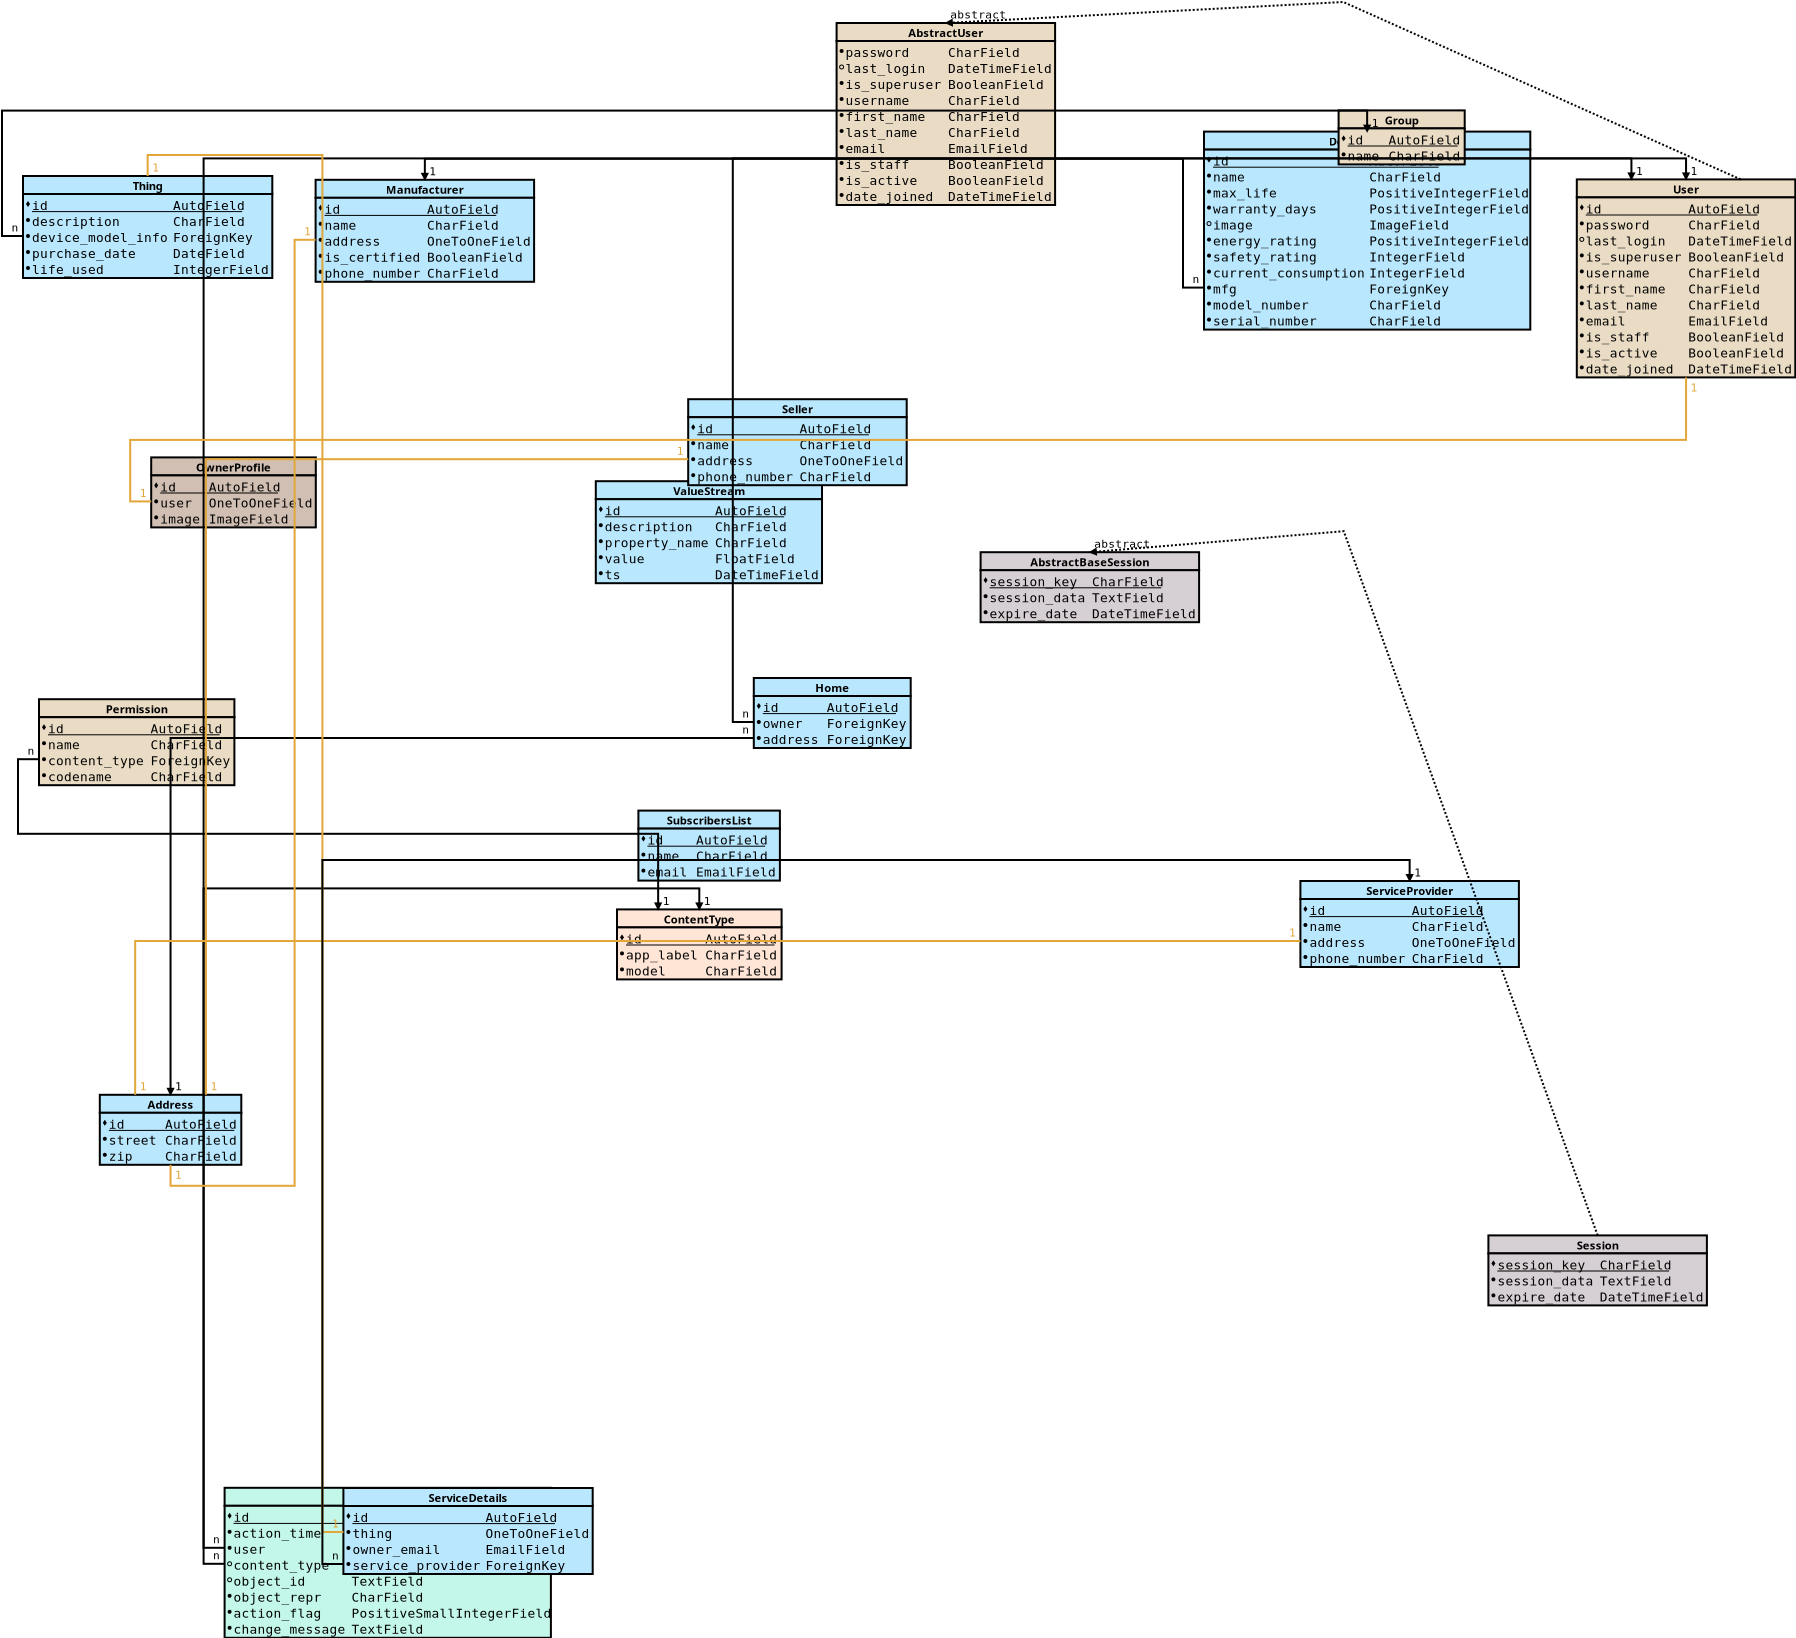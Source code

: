 <?xml version="1.0" encoding="UTF-8"?><dia:diagram xmlns:dia="http://www.lysator.liu.se/~alla/dia/">
  <dia:layer name="Main" visible="true" active="true">
  <dia:object type="Database - Table" version="0" id="O0"><dia:attribute name="meta"><dia:composite type="dict" /></dia:attribute><dia:attribute name="elem_corner"><dia:point val="30.44,25.66" /></dia:attribute><dia:attribute name="name"><dia:string>#ValueStream#</dia:string></dia:attribute><dia:attribute name="visible_comment"><dia:boolean val="false" /></dia:attribute><dia:attribute name="tagging_comment"><dia:boolean val="false" /></dia:attribute><dia:attribute name="underline_primary_key"><dia:boolean val="true" /></dia:attribute><dia:attribute name="bold_primary_keys"><dia:boolean val="false" /></dia:attribute><dia:attribute name="normal_font"><dia:font family="monospace" style="0" name="Courier" /></dia:attribute><dia:attribute name="name_font"><dia:font family="sans" style="80" name="Helvetica-Bold" /></dia:attribute><dia:attribute name="comment_font"><dia:font family="sans" style="8" name="Helvetica-Oblique" /></dia:attribute><dia:attribute name="normal_font_height"><dia:real val="0.8" /></dia:attribute><dia:attribute name="name_font_height"><dia:real val="0.7" /></dia:attribute><dia:attribute name="comment_font_height"><dia:real val="0.7" /></dia:attribute><dia:attribute name="line_width"><dia:real val="0.1" /></dia:attribute><dia:attribute name="text_colour"><dia:color val="#000000" /></dia:attribute><dia:attribute name="line_colour"><dia:color val="#000000" /></dia:attribute><dia:attribute name="fill_colour"><dia:color val="#B9E7FD" /></dia:attribute><dia:attribute name="attributes"><dia:composite type="table_attribute"><dia:attribute name="name"><dia:string>#id#</dia:string></dia:attribute><dia:attribute name="type"><dia:string>#AutoField#</dia:string></dia:attribute><dia:attribute name="comment"><dia:string>#ID#</dia:string></dia:attribute><dia:attribute name="primary_key"><dia:boolean val="true" /></dia:attribute><dia:attribute name="nullable"><dia:boolean val="false" /></dia:attribute><dia:attribute name="unique"><dia:boolean val="true" /></dia:attribute></dia:composite><dia:composite type="table_attribute"><dia:attribute name="name"><dia:string>#description#</dia:string></dia:attribute><dia:attribute name="type"><dia:string>#CharField#</dia:string></dia:attribute><dia:attribute name="comment"><dia:string>#description#</dia:string></dia:attribute><dia:attribute name="primary_key"><dia:boolean val="false" /></dia:attribute><dia:attribute name="nullable"><dia:boolean val="false" /></dia:attribute><dia:attribute name="unique"><dia:boolean val="false" /></dia:attribute></dia:composite><dia:composite type="table_attribute"><dia:attribute name="name"><dia:string>#property_name#</dia:string></dia:attribute><dia:attribute name="type"><dia:string>#CharField#</dia:string></dia:attribute><dia:attribute name="comment"><dia:string>#property name#</dia:string></dia:attribute><dia:attribute name="primary_key"><dia:boolean val="false" /></dia:attribute><dia:attribute name="nullable"><dia:boolean val="false" /></dia:attribute><dia:attribute name="unique"><dia:boolean val="false" /></dia:attribute></dia:composite><dia:composite type="table_attribute"><dia:attribute name="name"><dia:string>#value#</dia:string></dia:attribute><dia:attribute name="type"><dia:string>#FloatField#</dia:string></dia:attribute><dia:attribute name="comment"><dia:string>#value#</dia:string></dia:attribute><dia:attribute name="primary_key"><dia:boolean val="false" /></dia:attribute><dia:attribute name="nullable"><dia:boolean val="false" /></dia:attribute><dia:attribute name="unique"><dia:boolean val="false" /></dia:attribute></dia:composite><dia:composite type="table_attribute"><dia:attribute name="name"><dia:string>#ts#</dia:string></dia:attribute><dia:attribute name="type"><dia:string>#DateTimeField#</dia:string></dia:attribute><dia:attribute name="comment"><dia:string>#ts#</dia:string></dia:attribute><dia:attribute name="primary_key"><dia:boolean val="false" /></dia:attribute><dia:attribute name="nullable"><dia:boolean val="false" /></dia:attribute><dia:attribute name="unique"><dia:boolean val="false" /></dia:attribute></dia:composite></dia:attribute></dia:object><dia:object type="Database - Table" version="0" id="O1"><dia:attribute name="meta"><dia:composite type="dict" /></dia:attribute><dia:attribute name="elem_corner"><dia:point val="11.88,75.99" /></dia:attribute><dia:attribute name="name"><dia:string>#LogEntry#</dia:string></dia:attribute><dia:attribute name="visible_comment"><dia:boolean val="false" /></dia:attribute><dia:attribute name="tagging_comment"><dia:boolean val="false" /></dia:attribute><dia:attribute name="underline_primary_key"><dia:boolean val="true" /></dia:attribute><dia:attribute name="bold_primary_keys"><dia:boolean val="false" /></dia:attribute><dia:attribute name="normal_font"><dia:font family="monospace" style="0" name="Courier" /></dia:attribute><dia:attribute name="name_font"><dia:font family="sans" style="80" name="Helvetica-Bold" /></dia:attribute><dia:attribute name="comment_font"><dia:font family="sans" style="8" name="Helvetica-Oblique" /></dia:attribute><dia:attribute name="normal_font_height"><dia:real val="0.8" /></dia:attribute><dia:attribute name="name_font_height"><dia:real val="0.7" /></dia:attribute><dia:attribute name="comment_font_height"><dia:real val="0.7" /></dia:attribute><dia:attribute name="line_width"><dia:real val="0.1" /></dia:attribute><dia:attribute name="text_colour"><dia:color val="#000000" /></dia:attribute><dia:attribute name="line_colour"><dia:color val="#000000" /></dia:attribute><dia:attribute name="fill_colour"><dia:color val="#C3F7EA" /></dia:attribute><dia:attribute name="attributes"><dia:composite type="table_attribute"><dia:attribute name="name"><dia:string>#id#</dia:string></dia:attribute><dia:attribute name="type"><dia:string>#AutoField#</dia:string></dia:attribute><dia:attribute name="comment"><dia:string>#ID#</dia:string></dia:attribute><dia:attribute name="primary_key"><dia:boolean val="true" /></dia:attribute><dia:attribute name="nullable"><dia:boolean val="false" /></dia:attribute><dia:attribute name="unique"><dia:boolean val="true" /></dia:attribute></dia:composite><dia:composite type="table_attribute"><dia:attribute name="name"><dia:string>#action_time#</dia:string></dia:attribute><dia:attribute name="type"><dia:string>#DateTimeField#</dia:string></dia:attribute><dia:attribute name="comment"><dia:string>#action time#</dia:string></dia:attribute><dia:attribute name="primary_key"><dia:boolean val="false" /></dia:attribute><dia:attribute name="nullable"><dia:boolean val="false" /></dia:attribute><dia:attribute name="unique"><dia:boolean val="false" /></dia:attribute></dia:composite><dia:composite type="table_attribute"><dia:attribute name="name"><dia:string>#user#</dia:string></dia:attribute><dia:attribute name="type"><dia:string>#ForeignKey#</dia:string></dia:attribute><dia:attribute name="comment"><dia:string>#user#</dia:string></dia:attribute><dia:attribute name="primary_key"><dia:boolean val="false" /></dia:attribute><dia:attribute name="nullable"><dia:boolean val="false" /></dia:attribute><dia:attribute name="unique"><dia:boolean val="false" /></dia:attribute></dia:composite><dia:composite type="table_attribute"><dia:attribute name="name"><dia:string>#content_type#</dia:string></dia:attribute><dia:attribute name="type"><dia:string>#ForeignKey#</dia:string></dia:attribute><dia:attribute name="comment"><dia:string>#content type#</dia:string></dia:attribute><dia:attribute name="primary_key"><dia:boolean val="false" /></dia:attribute><dia:attribute name="nullable"><dia:boolean val="true" /></dia:attribute><dia:attribute name="unique"><dia:boolean val="false" /></dia:attribute></dia:composite><dia:composite type="table_attribute"><dia:attribute name="name"><dia:string>#object_id#</dia:string></dia:attribute><dia:attribute name="type"><dia:string>#TextField#</dia:string></dia:attribute><dia:attribute name="comment"><dia:string>#object id#</dia:string></dia:attribute><dia:attribute name="primary_key"><dia:boolean val="false" /></dia:attribute><dia:attribute name="nullable"><dia:boolean val="true" /></dia:attribute><dia:attribute name="unique"><dia:boolean val="false" /></dia:attribute></dia:composite><dia:composite type="table_attribute"><dia:attribute name="name"><dia:string>#object_repr#</dia:string></dia:attribute><dia:attribute name="type"><dia:string>#CharField#</dia:string></dia:attribute><dia:attribute name="comment"><dia:string>#object repr#</dia:string></dia:attribute><dia:attribute name="primary_key"><dia:boolean val="false" /></dia:attribute><dia:attribute name="nullable"><dia:boolean val="false" /></dia:attribute><dia:attribute name="unique"><dia:boolean val="false" /></dia:attribute></dia:composite><dia:composite type="table_attribute"><dia:attribute name="name"><dia:string>#action_flag#</dia:string></dia:attribute><dia:attribute name="type"><dia:string>#PositiveSmallIntegerField#</dia:string></dia:attribute><dia:attribute name="comment"><dia:string>#action flag#</dia:string></dia:attribute><dia:attribute name="primary_key"><dia:boolean val="false" /></dia:attribute><dia:attribute name="nullable"><dia:boolean val="false" /></dia:attribute><dia:attribute name="unique"><dia:boolean val="false" /></dia:attribute></dia:composite><dia:composite type="table_attribute"><dia:attribute name="name"><dia:string>#change_message#</dia:string></dia:attribute><dia:attribute name="type"><dia:string>#TextField#</dia:string></dia:attribute><dia:attribute name="comment"><dia:string>#change message#</dia:string></dia:attribute><dia:attribute name="primary_key"><dia:boolean val="false" /></dia:attribute><dia:attribute name="nullable"><dia:boolean val="false" /></dia:attribute><dia:attribute name="unique"><dia:boolean val="false" /></dia:attribute></dia:composite></dia:attribute></dia:object><dia:object type="Database - Table" version="0" id="O2"><dia:attribute name="meta"><dia:composite type="dict" /></dia:attribute><dia:attribute name="elem_corner"><dia:point val="31.50,47.07" /></dia:attribute><dia:attribute name="name"><dia:string>#ContentType#</dia:string></dia:attribute><dia:attribute name="visible_comment"><dia:boolean val="false" /></dia:attribute><dia:attribute name="tagging_comment"><dia:boolean val="false" /></dia:attribute><dia:attribute name="underline_primary_key"><dia:boolean val="true" /></dia:attribute><dia:attribute name="bold_primary_keys"><dia:boolean val="false" /></dia:attribute><dia:attribute name="normal_font"><dia:font family="monospace" style="0" name="Courier" /></dia:attribute><dia:attribute name="name_font"><dia:font family="sans" style="80" name="Helvetica-Bold" /></dia:attribute><dia:attribute name="comment_font"><dia:font family="sans" style="8" name="Helvetica-Oblique" /></dia:attribute><dia:attribute name="normal_font_height"><dia:real val="0.8" /></dia:attribute><dia:attribute name="name_font_height"><dia:real val="0.7" /></dia:attribute><dia:attribute name="comment_font_height"><dia:real val="0.7" /></dia:attribute><dia:attribute name="line_width"><dia:real val="0.1" /></dia:attribute><dia:attribute name="text_colour"><dia:color val="#000000" /></dia:attribute><dia:attribute name="line_colour"><dia:color val="#000000" /></dia:attribute><dia:attribute name="fill_colour"><dia:color val="#FEE5D6" /></dia:attribute><dia:attribute name="attributes"><dia:composite type="table_attribute"><dia:attribute name="name"><dia:string>#id#</dia:string></dia:attribute><dia:attribute name="type"><dia:string>#AutoField#</dia:string></dia:attribute><dia:attribute name="comment"><dia:string>#ID#</dia:string></dia:attribute><dia:attribute name="primary_key"><dia:boolean val="true" /></dia:attribute><dia:attribute name="nullable"><dia:boolean val="false" /></dia:attribute><dia:attribute name="unique"><dia:boolean val="true" /></dia:attribute></dia:composite><dia:composite type="table_attribute"><dia:attribute name="name"><dia:string>#app_label#</dia:string></dia:attribute><dia:attribute name="type"><dia:string>#CharField#</dia:string></dia:attribute><dia:attribute name="comment"><dia:string>#app label#</dia:string></dia:attribute><dia:attribute name="primary_key"><dia:boolean val="false" /></dia:attribute><dia:attribute name="nullable"><dia:boolean val="false" /></dia:attribute><dia:attribute name="unique"><dia:boolean val="false" /></dia:attribute></dia:composite><dia:composite type="table_attribute"><dia:attribute name="name"><dia:string>#model#</dia:string></dia:attribute><dia:attribute name="type"><dia:string>#CharField#</dia:string></dia:attribute><dia:attribute name="comment"><dia:string>#python model class name#</dia:string></dia:attribute><dia:attribute name="primary_key"><dia:boolean val="false" /></dia:attribute><dia:attribute name="nullable"><dia:boolean val="false" /></dia:attribute><dia:attribute name="unique"><dia:boolean val="false" /></dia:attribute></dia:composite></dia:attribute></dia:object><dia:object type="Database - Table" version="0" id="O3"><dia:attribute name="meta"><dia:composite type="dict" /></dia:attribute><dia:attribute name="elem_corner"><dia:point val="38.34,35.50" /></dia:attribute><dia:attribute name="name"><dia:string>#Home#</dia:string></dia:attribute><dia:attribute name="visible_comment"><dia:boolean val="false" /></dia:attribute><dia:attribute name="tagging_comment"><dia:boolean val="false" /></dia:attribute><dia:attribute name="underline_primary_key"><dia:boolean val="true" /></dia:attribute><dia:attribute name="bold_primary_keys"><dia:boolean val="false" /></dia:attribute><dia:attribute name="normal_font"><dia:font family="monospace" style="0" name="Courier" /></dia:attribute><dia:attribute name="name_font"><dia:font family="sans" style="80" name="Helvetica-Bold" /></dia:attribute><dia:attribute name="comment_font"><dia:font family="sans" style="8" name="Helvetica-Oblique" /></dia:attribute><dia:attribute name="normal_font_height"><dia:real val="0.8" /></dia:attribute><dia:attribute name="name_font_height"><dia:real val="0.7" /></dia:attribute><dia:attribute name="comment_font_height"><dia:real val="0.7" /></dia:attribute><dia:attribute name="line_width"><dia:real val="0.1" /></dia:attribute><dia:attribute name="text_colour"><dia:color val="#000000" /></dia:attribute><dia:attribute name="line_colour"><dia:color val="#000000" /></dia:attribute><dia:attribute name="fill_colour"><dia:color val="#B9E7FD" /></dia:attribute><dia:attribute name="attributes"><dia:composite type="table_attribute"><dia:attribute name="name"><dia:string>#id#</dia:string></dia:attribute><dia:attribute name="type"><dia:string>#AutoField#</dia:string></dia:attribute><dia:attribute name="comment"><dia:string>#ID#</dia:string></dia:attribute><dia:attribute name="primary_key"><dia:boolean val="true" /></dia:attribute><dia:attribute name="nullable"><dia:boolean val="false" /></dia:attribute><dia:attribute name="unique"><dia:boolean val="true" /></dia:attribute></dia:composite><dia:composite type="table_attribute"><dia:attribute name="name"><dia:string>#owner#</dia:string></dia:attribute><dia:attribute name="type"><dia:string>#ForeignKey#</dia:string></dia:attribute><dia:attribute name="comment"><dia:string>#owner#</dia:string></dia:attribute><dia:attribute name="primary_key"><dia:boolean val="false" /></dia:attribute><dia:attribute name="nullable"><dia:boolean val="false" /></dia:attribute><dia:attribute name="unique"><dia:boolean val="false" /></dia:attribute></dia:composite><dia:composite type="table_attribute"><dia:attribute name="name"><dia:string>#address#</dia:string></dia:attribute><dia:attribute name="type"><dia:string>#ForeignKey#</dia:string></dia:attribute><dia:attribute name="comment"><dia:string>#address#</dia:string></dia:attribute><dia:attribute name="primary_key"><dia:boolean val="false" /></dia:attribute><dia:attribute name="nullable"><dia:boolean val="false" /></dia:attribute><dia:attribute name="unique"><dia:boolean val="false" /></dia:attribute></dia:composite></dia:attribute></dia:object><dia:object type="Database - Table" version="0" id="O4"><dia:attribute name="meta"><dia:composite type="dict" /></dia:attribute><dia:attribute name="elem_corner"><dia:point val="65.67,45.65" /></dia:attribute><dia:attribute name="name"><dia:string>#ServiceProvider#</dia:string></dia:attribute><dia:attribute name="visible_comment"><dia:boolean val="false" /></dia:attribute><dia:attribute name="tagging_comment"><dia:boolean val="false" /></dia:attribute><dia:attribute name="underline_primary_key"><dia:boolean val="true" /></dia:attribute><dia:attribute name="bold_primary_keys"><dia:boolean val="false" /></dia:attribute><dia:attribute name="normal_font"><dia:font family="monospace" style="0" name="Courier" /></dia:attribute><dia:attribute name="name_font"><dia:font family="sans" style="80" name="Helvetica-Bold" /></dia:attribute><dia:attribute name="comment_font"><dia:font family="sans" style="8" name="Helvetica-Oblique" /></dia:attribute><dia:attribute name="normal_font_height"><dia:real val="0.8" /></dia:attribute><dia:attribute name="name_font_height"><dia:real val="0.7" /></dia:attribute><dia:attribute name="comment_font_height"><dia:real val="0.7" /></dia:attribute><dia:attribute name="line_width"><dia:real val="0.1" /></dia:attribute><dia:attribute name="text_colour"><dia:color val="#000000" /></dia:attribute><dia:attribute name="line_colour"><dia:color val="#000000" /></dia:attribute><dia:attribute name="fill_colour"><dia:color val="#B9E7FD" /></dia:attribute><dia:attribute name="attributes"><dia:composite type="table_attribute"><dia:attribute name="name"><dia:string>#id#</dia:string></dia:attribute><dia:attribute name="type"><dia:string>#AutoField#</dia:string></dia:attribute><dia:attribute name="comment"><dia:string>#ID#</dia:string></dia:attribute><dia:attribute name="primary_key"><dia:boolean val="true" /></dia:attribute><dia:attribute name="nullable"><dia:boolean val="false" /></dia:attribute><dia:attribute name="unique"><dia:boolean val="true" /></dia:attribute></dia:composite><dia:composite type="table_attribute"><dia:attribute name="name"><dia:string>#name#</dia:string></dia:attribute><dia:attribute name="type"><dia:string>#CharField#</dia:string></dia:attribute><dia:attribute name="comment"><dia:string>#name#</dia:string></dia:attribute><dia:attribute name="primary_key"><dia:boolean val="false" /></dia:attribute><dia:attribute name="nullable"><dia:boolean val="false" /></dia:attribute><dia:attribute name="unique"><dia:boolean val="false" /></dia:attribute></dia:composite><dia:composite type="table_attribute"><dia:attribute name="name"><dia:string>#address#</dia:string></dia:attribute><dia:attribute name="type"><dia:string>#OneToOneField#</dia:string></dia:attribute><dia:attribute name="comment"><dia:string>#address#</dia:string></dia:attribute><dia:attribute name="primary_key"><dia:boolean val="false" /></dia:attribute><dia:attribute name="nullable"><dia:boolean val="false" /></dia:attribute><dia:attribute name="unique"><dia:boolean val="true" /></dia:attribute></dia:composite><dia:composite type="table_attribute"><dia:attribute name="name"><dia:string>#phone_number#</dia:string></dia:attribute><dia:attribute name="type"><dia:string>#CharField#</dia:string></dia:attribute><dia:attribute name="comment"><dia:string>#phone number#</dia:string></dia:attribute><dia:attribute name="primary_key"><dia:boolean val="false" /></dia:attribute><dia:attribute name="nullable"><dia:boolean val="false" /></dia:attribute><dia:attribute name="unique"><dia:boolean val="false" /></dia:attribute></dia:composite></dia:attribute></dia:object><dia:object type="Database - Table" version="0" id="O5"><dia:attribute name="meta"><dia:composite type="dict" /></dia:attribute><dia:attribute name="elem_corner"><dia:point val="49.68,29.21" /></dia:attribute><dia:attribute name="name"><dia:string>#AbstractBaseSession#</dia:string></dia:attribute><dia:attribute name="visible_comment"><dia:boolean val="false" /></dia:attribute><dia:attribute name="tagging_comment"><dia:boolean val="false" /></dia:attribute><dia:attribute name="underline_primary_key"><dia:boolean val="true" /></dia:attribute><dia:attribute name="bold_primary_keys"><dia:boolean val="false" /></dia:attribute><dia:attribute name="normal_font"><dia:font family="monospace" style="0" name="Courier" /></dia:attribute><dia:attribute name="name_font"><dia:font family="sans" style="80" name="Helvetica-Bold" /></dia:attribute><dia:attribute name="comment_font"><dia:font family="sans" style="8" name="Helvetica-Oblique" /></dia:attribute><dia:attribute name="normal_font_height"><dia:real val="0.8" /></dia:attribute><dia:attribute name="name_font_height"><dia:real val="0.7" /></dia:attribute><dia:attribute name="comment_font_height"><dia:real val="0.7" /></dia:attribute><dia:attribute name="line_width"><dia:real val="0.1" /></dia:attribute><dia:attribute name="text_colour"><dia:color val="#000000" /></dia:attribute><dia:attribute name="line_colour"><dia:color val="#000000" /></dia:attribute><dia:attribute name="fill_colour"><dia:color val="#D6CFD3" /></dia:attribute><dia:attribute name="attributes"><dia:composite type="table_attribute"><dia:attribute name="name"><dia:string>#session_key#</dia:string></dia:attribute><dia:attribute name="type"><dia:string>#CharField#</dia:string></dia:attribute><dia:attribute name="comment"><dia:string>#session key#</dia:string></dia:attribute><dia:attribute name="primary_key"><dia:boolean val="true" /></dia:attribute><dia:attribute name="nullable"><dia:boolean val="false" /></dia:attribute><dia:attribute name="unique"><dia:boolean val="true" /></dia:attribute></dia:composite><dia:composite type="table_attribute"><dia:attribute name="name"><dia:string>#session_data#</dia:string></dia:attribute><dia:attribute name="type"><dia:string>#TextField#</dia:string></dia:attribute><dia:attribute name="comment"><dia:string>#session data#</dia:string></dia:attribute><dia:attribute name="primary_key"><dia:boolean val="false" /></dia:attribute><dia:attribute name="nullable"><dia:boolean val="false" /></dia:attribute><dia:attribute name="unique"><dia:boolean val="false" /></dia:attribute></dia:composite><dia:composite type="table_attribute"><dia:attribute name="name"><dia:string>#expire_date#</dia:string></dia:attribute><dia:attribute name="type"><dia:string>#DateTimeField#</dia:string></dia:attribute><dia:attribute name="comment"><dia:string>#expire date#</dia:string></dia:attribute><dia:attribute name="primary_key"><dia:boolean val="false" /></dia:attribute><dia:attribute name="nullable"><dia:boolean val="false" /></dia:attribute><dia:attribute name="unique"><dia:boolean val="false" /></dia:attribute></dia:composite></dia:attribute></dia:object><dia:object type="Database - Table" version="0" id="O6"><dia:attribute name="meta"><dia:composite type="dict" /></dia:attribute><dia:attribute name="elem_corner"><dia:point val="5.64,56.34" /></dia:attribute><dia:attribute name="name"><dia:string>#Address#</dia:string></dia:attribute><dia:attribute name="visible_comment"><dia:boolean val="false" /></dia:attribute><dia:attribute name="tagging_comment"><dia:boolean val="false" /></dia:attribute><dia:attribute name="underline_primary_key"><dia:boolean val="true" /></dia:attribute><dia:attribute name="bold_primary_keys"><dia:boolean val="false" /></dia:attribute><dia:attribute name="normal_font"><dia:font family="monospace" style="0" name="Courier" /></dia:attribute><dia:attribute name="name_font"><dia:font family="sans" style="80" name="Helvetica-Bold" /></dia:attribute><dia:attribute name="comment_font"><dia:font family="sans" style="8" name="Helvetica-Oblique" /></dia:attribute><dia:attribute name="normal_font_height"><dia:real val="0.8" /></dia:attribute><dia:attribute name="name_font_height"><dia:real val="0.7" /></dia:attribute><dia:attribute name="comment_font_height"><dia:real val="0.7" /></dia:attribute><dia:attribute name="line_width"><dia:real val="0.1" /></dia:attribute><dia:attribute name="text_colour"><dia:color val="#000000" /></dia:attribute><dia:attribute name="line_colour"><dia:color val="#000000" /></dia:attribute><dia:attribute name="fill_colour"><dia:color val="#B9E7FD" /></dia:attribute><dia:attribute name="attributes"><dia:composite type="table_attribute"><dia:attribute name="name"><dia:string>#id#</dia:string></dia:attribute><dia:attribute name="type"><dia:string>#AutoField#</dia:string></dia:attribute><dia:attribute name="comment"><dia:string>#ID#</dia:string></dia:attribute><dia:attribute name="primary_key"><dia:boolean val="true" /></dia:attribute><dia:attribute name="nullable"><dia:boolean val="false" /></dia:attribute><dia:attribute name="unique"><dia:boolean val="true" /></dia:attribute></dia:composite><dia:composite type="table_attribute"><dia:attribute name="name"><dia:string>#street#</dia:string></dia:attribute><dia:attribute name="type"><dia:string>#CharField#</dia:string></dia:attribute><dia:attribute name="comment"><dia:string>#street#</dia:string></dia:attribute><dia:attribute name="primary_key"><dia:boolean val="false" /></dia:attribute><dia:attribute name="nullable"><dia:boolean val="false" /></dia:attribute><dia:attribute name="unique"><dia:boolean val="false" /></dia:attribute></dia:composite><dia:composite type="table_attribute"><dia:attribute name="name"><dia:string>#zip#</dia:string></dia:attribute><dia:attribute name="type"><dia:string>#CharField#</dia:string></dia:attribute><dia:attribute name="comment"><dia:string>#zip#</dia:string></dia:attribute><dia:attribute name="primary_key"><dia:boolean val="false" /></dia:attribute><dia:attribute name="nullable"><dia:boolean val="false" /></dia:attribute><dia:attribute name="unique"><dia:boolean val="false" /></dia:attribute></dia:composite></dia:attribute></dia:object><dia:object type="Database - Table" version="0" id="O7"><dia:attribute name="meta"><dia:composite type="dict" /></dia:attribute><dia:attribute name="elem_corner"><dia:point val="2.60,36.56" /></dia:attribute><dia:attribute name="name"><dia:string>#Permission#</dia:string></dia:attribute><dia:attribute name="visible_comment"><dia:boolean val="false" /></dia:attribute><dia:attribute name="tagging_comment"><dia:boolean val="false" /></dia:attribute><dia:attribute name="underline_primary_key"><dia:boolean val="true" /></dia:attribute><dia:attribute name="bold_primary_keys"><dia:boolean val="false" /></dia:attribute><dia:attribute name="normal_font"><dia:font family="monospace" style="0" name="Courier" /></dia:attribute><dia:attribute name="name_font"><dia:font family="sans" style="80" name="Helvetica-Bold" /></dia:attribute><dia:attribute name="comment_font"><dia:font family="sans" style="8" name="Helvetica-Oblique" /></dia:attribute><dia:attribute name="normal_font_height"><dia:real val="0.8" /></dia:attribute><dia:attribute name="name_font_height"><dia:real val="0.7" /></dia:attribute><dia:attribute name="comment_font_height"><dia:real val="0.7" /></dia:attribute><dia:attribute name="line_width"><dia:real val="0.1" /></dia:attribute><dia:attribute name="text_colour"><dia:color val="#000000" /></dia:attribute><dia:attribute name="line_colour"><dia:color val="#000000" /></dia:attribute><dia:attribute name="fill_colour"><dia:color val="#EADCC4" /></dia:attribute><dia:attribute name="attributes"><dia:composite type="table_attribute"><dia:attribute name="name"><dia:string>#id#</dia:string></dia:attribute><dia:attribute name="type"><dia:string>#AutoField#</dia:string></dia:attribute><dia:attribute name="comment"><dia:string>#ID#</dia:string></dia:attribute><dia:attribute name="primary_key"><dia:boolean val="true" /></dia:attribute><dia:attribute name="nullable"><dia:boolean val="false" /></dia:attribute><dia:attribute name="unique"><dia:boolean val="true" /></dia:attribute></dia:composite><dia:composite type="table_attribute"><dia:attribute name="name"><dia:string>#name#</dia:string></dia:attribute><dia:attribute name="type"><dia:string>#CharField#</dia:string></dia:attribute><dia:attribute name="comment"><dia:string>#name#</dia:string></dia:attribute><dia:attribute name="primary_key"><dia:boolean val="false" /></dia:attribute><dia:attribute name="nullable"><dia:boolean val="false" /></dia:attribute><dia:attribute name="unique"><dia:boolean val="false" /></dia:attribute></dia:composite><dia:composite type="table_attribute"><dia:attribute name="name"><dia:string>#content_type#</dia:string></dia:attribute><dia:attribute name="type"><dia:string>#ForeignKey#</dia:string></dia:attribute><dia:attribute name="comment"><dia:string>#content type#</dia:string></dia:attribute><dia:attribute name="primary_key"><dia:boolean val="false" /></dia:attribute><dia:attribute name="nullable"><dia:boolean val="false" /></dia:attribute><dia:attribute name="unique"><dia:boolean val="false" /></dia:attribute></dia:composite><dia:composite type="table_attribute"><dia:attribute name="name"><dia:string>#codename#</dia:string></dia:attribute><dia:attribute name="type"><dia:string>#CharField#</dia:string></dia:attribute><dia:attribute name="comment"><dia:string>#codename#</dia:string></dia:attribute><dia:attribute name="primary_key"><dia:boolean val="false" /></dia:attribute><dia:attribute name="nullable"><dia:boolean val="false" /></dia:attribute><dia:attribute name="unique"><dia:boolean val="false" /></dia:attribute></dia:composite></dia:attribute></dia:object><dia:object type="Database - Table" version="0" id="O8"><dia:attribute name="meta"><dia:composite type="dict" /></dia:attribute><dia:attribute name="elem_corner"><dia:point val="79.49,10.57" /></dia:attribute><dia:attribute name="name"><dia:string>#User#</dia:string></dia:attribute><dia:attribute name="visible_comment"><dia:boolean val="false" /></dia:attribute><dia:attribute name="tagging_comment"><dia:boolean val="false" /></dia:attribute><dia:attribute name="underline_primary_key"><dia:boolean val="true" /></dia:attribute><dia:attribute name="bold_primary_keys"><dia:boolean val="false" /></dia:attribute><dia:attribute name="normal_font"><dia:font family="monospace" style="0" name="Courier" /></dia:attribute><dia:attribute name="name_font"><dia:font family="sans" style="80" name="Helvetica-Bold" /></dia:attribute><dia:attribute name="comment_font"><dia:font family="sans" style="8" name="Helvetica-Oblique" /></dia:attribute><dia:attribute name="normal_font_height"><dia:real val="0.8" /></dia:attribute><dia:attribute name="name_font_height"><dia:real val="0.7" /></dia:attribute><dia:attribute name="comment_font_height"><dia:real val="0.7" /></dia:attribute><dia:attribute name="line_width"><dia:real val="0.1" /></dia:attribute><dia:attribute name="text_colour"><dia:color val="#000000" /></dia:attribute><dia:attribute name="line_colour"><dia:color val="#000000" /></dia:attribute><dia:attribute name="fill_colour"><dia:color val="#EADCC4" /></dia:attribute><dia:attribute name="attributes"><dia:composite type="table_attribute"><dia:attribute name="name"><dia:string>#id#</dia:string></dia:attribute><dia:attribute name="type"><dia:string>#AutoField#</dia:string></dia:attribute><dia:attribute name="comment"><dia:string>#ID#</dia:string></dia:attribute><dia:attribute name="primary_key"><dia:boolean val="true" /></dia:attribute><dia:attribute name="nullable"><dia:boolean val="false" /></dia:attribute><dia:attribute name="unique"><dia:boolean val="true" /></dia:attribute></dia:composite><dia:composite type="table_attribute"><dia:attribute name="name"><dia:string>#password#</dia:string></dia:attribute><dia:attribute name="type"><dia:string>#CharField#</dia:string></dia:attribute><dia:attribute name="comment"><dia:string>#password#</dia:string></dia:attribute><dia:attribute name="primary_key"><dia:boolean val="false" /></dia:attribute><dia:attribute name="nullable"><dia:boolean val="false" /></dia:attribute><dia:attribute name="unique"><dia:boolean val="false" /></dia:attribute></dia:composite><dia:composite type="table_attribute"><dia:attribute name="name"><dia:string>#last_login#</dia:string></dia:attribute><dia:attribute name="type"><dia:string>#DateTimeField#</dia:string></dia:attribute><dia:attribute name="comment"><dia:string>#last login#</dia:string></dia:attribute><dia:attribute name="primary_key"><dia:boolean val="false" /></dia:attribute><dia:attribute name="nullable"><dia:boolean val="true" /></dia:attribute><dia:attribute name="unique"><dia:boolean val="false" /></dia:attribute></dia:composite><dia:composite type="table_attribute"><dia:attribute name="name"><dia:string>#is_superuser#</dia:string></dia:attribute><dia:attribute name="type"><dia:string>#BooleanField#</dia:string></dia:attribute><dia:attribute name="comment"><dia:string>#superuser status#</dia:string></dia:attribute><dia:attribute name="primary_key"><dia:boolean val="false" /></dia:attribute><dia:attribute name="nullable"><dia:boolean val="false" /></dia:attribute><dia:attribute name="unique"><dia:boolean val="false" /></dia:attribute></dia:composite><dia:composite type="table_attribute"><dia:attribute name="name"><dia:string>#username#</dia:string></dia:attribute><dia:attribute name="type"><dia:string>#CharField#</dia:string></dia:attribute><dia:attribute name="comment"><dia:string>#username#</dia:string></dia:attribute><dia:attribute name="primary_key"><dia:boolean val="false" /></dia:attribute><dia:attribute name="nullable"><dia:boolean val="false" /></dia:attribute><dia:attribute name="unique"><dia:boolean val="true" /></dia:attribute></dia:composite><dia:composite type="table_attribute"><dia:attribute name="name"><dia:string>#first_name#</dia:string></dia:attribute><dia:attribute name="type"><dia:string>#CharField#</dia:string></dia:attribute><dia:attribute name="comment"><dia:string>#first name#</dia:string></dia:attribute><dia:attribute name="primary_key"><dia:boolean val="false" /></dia:attribute><dia:attribute name="nullable"><dia:boolean val="false" /></dia:attribute><dia:attribute name="unique"><dia:boolean val="false" /></dia:attribute></dia:composite><dia:composite type="table_attribute"><dia:attribute name="name"><dia:string>#last_name#</dia:string></dia:attribute><dia:attribute name="type"><dia:string>#CharField#</dia:string></dia:attribute><dia:attribute name="comment"><dia:string>#last name#</dia:string></dia:attribute><dia:attribute name="primary_key"><dia:boolean val="false" /></dia:attribute><dia:attribute name="nullable"><dia:boolean val="false" /></dia:attribute><dia:attribute name="unique"><dia:boolean val="false" /></dia:attribute></dia:composite><dia:composite type="table_attribute"><dia:attribute name="name"><dia:string>#email#</dia:string></dia:attribute><dia:attribute name="type"><dia:string>#EmailField#</dia:string></dia:attribute><dia:attribute name="comment"><dia:string>#email address#</dia:string></dia:attribute><dia:attribute name="primary_key"><dia:boolean val="false" /></dia:attribute><dia:attribute name="nullable"><dia:boolean val="false" /></dia:attribute><dia:attribute name="unique"><dia:boolean val="false" /></dia:attribute></dia:composite><dia:composite type="table_attribute"><dia:attribute name="name"><dia:string>#is_staff#</dia:string></dia:attribute><dia:attribute name="type"><dia:string>#BooleanField#</dia:string></dia:attribute><dia:attribute name="comment"><dia:string>#staff status#</dia:string></dia:attribute><dia:attribute name="primary_key"><dia:boolean val="false" /></dia:attribute><dia:attribute name="nullable"><dia:boolean val="false" /></dia:attribute><dia:attribute name="unique"><dia:boolean val="false" /></dia:attribute></dia:composite><dia:composite type="table_attribute"><dia:attribute name="name"><dia:string>#is_active#</dia:string></dia:attribute><dia:attribute name="type"><dia:string>#BooleanField#</dia:string></dia:attribute><dia:attribute name="comment"><dia:string>#active#</dia:string></dia:attribute><dia:attribute name="primary_key"><dia:boolean val="false" /></dia:attribute><dia:attribute name="nullable"><dia:boolean val="false" /></dia:attribute><dia:attribute name="unique"><dia:boolean val="false" /></dia:attribute></dia:composite><dia:composite type="table_attribute"><dia:attribute name="name"><dia:string>#date_joined#</dia:string></dia:attribute><dia:attribute name="type"><dia:string>#DateTimeField#</dia:string></dia:attribute><dia:attribute name="comment"><dia:string>#date joined#</dia:string></dia:attribute><dia:attribute name="primary_key"><dia:boolean val="false" /></dia:attribute><dia:attribute name="nullable"><dia:boolean val="false" /></dia:attribute><dia:attribute name="unique"><dia:boolean val="false" /></dia:attribute></dia:composite></dia:attribute></dia:object><dia:object type="Database - Table" version="0" id="O9"><dia:attribute name="meta"><dia:composite type="dict" /></dia:attribute><dia:attribute name="elem_corner"><dia:point val="32.57,42.13" /></dia:attribute><dia:attribute name="name"><dia:string>#SubscribersList#</dia:string></dia:attribute><dia:attribute name="visible_comment"><dia:boolean val="false" /></dia:attribute><dia:attribute name="tagging_comment"><dia:boolean val="false" /></dia:attribute><dia:attribute name="underline_primary_key"><dia:boolean val="true" /></dia:attribute><dia:attribute name="bold_primary_keys"><dia:boolean val="false" /></dia:attribute><dia:attribute name="normal_font"><dia:font family="monospace" style="0" name="Courier" /></dia:attribute><dia:attribute name="name_font"><dia:font family="sans" style="80" name="Helvetica-Bold" /></dia:attribute><dia:attribute name="comment_font"><dia:font family="sans" style="8" name="Helvetica-Oblique" /></dia:attribute><dia:attribute name="normal_font_height"><dia:real val="0.8" /></dia:attribute><dia:attribute name="name_font_height"><dia:real val="0.7" /></dia:attribute><dia:attribute name="comment_font_height"><dia:real val="0.7" /></dia:attribute><dia:attribute name="line_width"><dia:real val="0.1" /></dia:attribute><dia:attribute name="text_colour"><dia:color val="#000000" /></dia:attribute><dia:attribute name="line_colour"><dia:color val="#000000" /></dia:attribute><dia:attribute name="fill_colour"><dia:color val="#B9E7FD" /></dia:attribute><dia:attribute name="attributes"><dia:composite type="table_attribute"><dia:attribute name="name"><dia:string>#id#</dia:string></dia:attribute><dia:attribute name="type"><dia:string>#AutoField#</dia:string></dia:attribute><dia:attribute name="comment"><dia:string>#ID#</dia:string></dia:attribute><dia:attribute name="primary_key"><dia:boolean val="true" /></dia:attribute><dia:attribute name="nullable"><dia:boolean val="false" /></dia:attribute><dia:attribute name="unique"><dia:boolean val="true" /></dia:attribute></dia:composite><dia:composite type="table_attribute"><dia:attribute name="name"><dia:string>#name#</dia:string></dia:attribute><dia:attribute name="type"><dia:string>#CharField#</dia:string></dia:attribute><dia:attribute name="comment"><dia:string>#name#</dia:string></dia:attribute><dia:attribute name="primary_key"><dia:boolean val="false" /></dia:attribute><dia:attribute name="nullable"><dia:boolean val="false" /></dia:attribute><dia:attribute name="unique"><dia:boolean val="false" /></dia:attribute></dia:composite><dia:composite type="table_attribute"><dia:attribute name="name"><dia:string>#email#</dia:string></dia:attribute><dia:attribute name="type"><dia:string>#EmailField#</dia:string></dia:attribute><dia:attribute name="comment"><dia:string>#email#</dia:string></dia:attribute><dia:attribute name="primary_key"><dia:boolean val="false" /></dia:attribute><dia:attribute name="nullable"><dia:boolean val="false" /></dia:attribute><dia:attribute name="unique"><dia:boolean val="false" /></dia:attribute></dia:composite></dia:attribute></dia:object><dia:object type="Database - Table" version="0" id="O10"><dia:attribute name="meta"><dia:composite type="dict" /></dia:attribute><dia:attribute name="elem_corner"><dia:point val="17.82,76.00" /></dia:attribute><dia:attribute name="name"><dia:string>#ServiceDetails#</dia:string></dia:attribute><dia:attribute name="visible_comment"><dia:boolean val="false" /></dia:attribute><dia:attribute name="tagging_comment"><dia:boolean val="false" /></dia:attribute><dia:attribute name="underline_primary_key"><dia:boolean val="true" /></dia:attribute><dia:attribute name="bold_primary_keys"><dia:boolean val="false" /></dia:attribute><dia:attribute name="normal_font"><dia:font family="monospace" style="0" name="Courier" /></dia:attribute><dia:attribute name="name_font"><dia:font family="sans" style="80" name="Helvetica-Bold" /></dia:attribute><dia:attribute name="comment_font"><dia:font family="sans" style="8" name="Helvetica-Oblique" /></dia:attribute><dia:attribute name="normal_font_height"><dia:real val="0.8" /></dia:attribute><dia:attribute name="name_font_height"><dia:real val="0.7" /></dia:attribute><dia:attribute name="comment_font_height"><dia:real val="0.7" /></dia:attribute><dia:attribute name="line_width"><dia:real val="0.1" /></dia:attribute><dia:attribute name="text_colour"><dia:color val="#000000" /></dia:attribute><dia:attribute name="line_colour"><dia:color val="#000000" /></dia:attribute><dia:attribute name="fill_colour"><dia:color val="#B9E7FD" /></dia:attribute><dia:attribute name="attributes"><dia:composite type="table_attribute"><dia:attribute name="name"><dia:string>#id#</dia:string></dia:attribute><dia:attribute name="type"><dia:string>#AutoField#</dia:string></dia:attribute><dia:attribute name="comment"><dia:string>#ID#</dia:string></dia:attribute><dia:attribute name="primary_key"><dia:boolean val="true" /></dia:attribute><dia:attribute name="nullable"><dia:boolean val="false" /></dia:attribute><dia:attribute name="unique"><dia:boolean val="true" /></dia:attribute></dia:composite><dia:composite type="table_attribute"><dia:attribute name="name"><dia:string>#thing#</dia:string></dia:attribute><dia:attribute name="type"><dia:string>#OneToOneField#</dia:string></dia:attribute><dia:attribute name="comment"><dia:string>#thing#</dia:string></dia:attribute><dia:attribute name="primary_key"><dia:boolean val="false" /></dia:attribute><dia:attribute name="nullable"><dia:boolean val="false" /></dia:attribute><dia:attribute name="unique"><dia:boolean val="true" /></dia:attribute></dia:composite><dia:composite type="table_attribute"><dia:attribute name="name"><dia:string>#owner_email#</dia:string></dia:attribute><dia:attribute name="type"><dia:string>#EmailField#</dia:string></dia:attribute><dia:attribute name="comment"><dia:string>#owner email#</dia:string></dia:attribute><dia:attribute name="primary_key"><dia:boolean val="false" /></dia:attribute><dia:attribute name="nullable"><dia:boolean val="false" /></dia:attribute><dia:attribute name="unique"><dia:boolean val="false" /></dia:attribute></dia:composite><dia:composite type="table_attribute"><dia:attribute name="name"><dia:string>#service_provider#</dia:string></dia:attribute><dia:attribute name="type"><dia:string>#ForeignKey#</dia:string></dia:attribute><dia:attribute name="comment"><dia:string>#service provider#</dia:string></dia:attribute><dia:attribute name="primary_key"><dia:boolean val="false" /></dia:attribute><dia:attribute name="nullable"><dia:boolean val="false" /></dia:attribute><dia:attribute name="unique"><dia:boolean val="false" /></dia:attribute></dia:composite></dia:attribute></dia:object><dia:object type="Database - Table" version="0" id="O11"><dia:attribute name="meta"><dia:composite type="dict" /></dia:attribute><dia:attribute name="elem_corner"><dia:point val="35.06,21.56" /></dia:attribute><dia:attribute name="name"><dia:string>#Seller#</dia:string></dia:attribute><dia:attribute name="visible_comment"><dia:boolean val="false" /></dia:attribute><dia:attribute name="tagging_comment"><dia:boolean val="false" /></dia:attribute><dia:attribute name="underline_primary_key"><dia:boolean val="true" /></dia:attribute><dia:attribute name="bold_primary_keys"><dia:boolean val="false" /></dia:attribute><dia:attribute name="normal_font"><dia:font family="monospace" style="0" name="Courier" /></dia:attribute><dia:attribute name="name_font"><dia:font family="sans" style="80" name="Helvetica-Bold" /></dia:attribute><dia:attribute name="comment_font"><dia:font family="sans" style="8" name="Helvetica-Oblique" /></dia:attribute><dia:attribute name="normal_font_height"><dia:real val="0.8" /></dia:attribute><dia:attribute name="name_font_height"><dia:real val="0.7" /></dia:attribute><dia:attribute name="comment_font_height"><dia:real val="0.7" /></dia:attribute><dia:attribute name="line_width"><dia:real val="0.1" /></dia:attribute><dia:attribute name="text_colour"><dia:color val="#000000" /></dia:attribute><dia:attribute name="line_colour"><dia:color val="#000000" /></dia:attribute><dia:attribute name="fill_colour"><dia:color val="#B9E7FD" /></dia:attribute><dia:attribute name="attributes"><dia:composite type="table_attribute"><dia:attribute name="name"><dia:string>#id#</dia:string></dia:attribute><dia:attribute name="type"><dia:string>#AutoField#</dia:string></dia:attribute><dia:attribute name="comment"><dia:string>#ID#</dia:string></dia:attribute><dia:attribute name="primary_key"><dia:boolean val="true" /></dia:attribute><dia:attribute name="nullable"><dia:boolean val="false" /></dia:attribute><dia:attribute name="unique"><dia:boolean val="true" /></dia:attribute></dia:composite><dia:composite type="table_attribute"><dia:attribute name="name"><dia:string>#name#</dia:string></dia:attribute><dia:attribute name="type"><dia:string>#CharField#</dia:string></dia:attribute><dia:attribute name="comment"><dia:string>#name#</dia:string></dia:attribute><dia:attribute name="primary_key"><dia:boolean val="false" /></dia:attribute><dia:attribute name="nullable"><dia:boolean val="false" /></dia:attribute><dia:attribute name="unique"><dia:boolean val="false" /></dia:attribute></dia:composite><dia:composite type="table_attribute"><dia:attribute name="name"><dia:string>#address#</dia:string></dia:attribute><dia:attribute name="type"><dia:string>#OneToOneField#</dia:string></dia:attribute><dia:attribute name="comment"><dia:string>#address#</dia:string></dia:attribute><dia:attribute name="primary_key"><dia:boolean val="false" /></dia:attribute><dia:attribute name="nullable"><dia:boolean val="false" /></dia:attribute><dia:attribute name="unique"><dia:boolean val="true" /></dia:attribute></dia:composite><dia:composite type="table_attribute"><dia:attribute name="name"><dia:string>#phone_number#</dia:string></dia:attribute><dia:attribute name="type"><dia:string>#CharField#</dia:string></dia:attribute><dia:attribute name="comment"><dia:string>#phone number#</dia:string></dia:attribute><dia:attribute name="primary_key"><dia:boolean val="false" /></dia:attribute><dia:attribute name="nullable"><dia:boolean val="false" /></dia:attribute><dia:attribute name="unique"><dia:boolean val="false" /></dia:attribute></dia:composite></dia:attribute></dia:object><dia:object type="Database - Table" version="0" id="O12"><dia:attribute name="meta"><dia:composite type="dict" /></dia:attribute><dia:attribute name="elem_corner"><dia:point val="1.80,10.40" /></dia:attribute><dia:attribute name="name"><dia:string>#Thing#</dia:string></dia:attribute><dia:attribute name="visible_comment"><dia:boolean val="false" /></dia:attribute><dia:attribute name="tagging_comment"><dia:boolean val="false" /></dia:attribute><dia:attribute name="underline_primary_key"><dia:boolean val="true" /></dia:attribute><dia:attribute name="bold_primary_keys"><dia:boolean val="false" /></dia:attribute><dia:attribute name="normal_font"><dia:font family="monospace" style="0" name="Courier" /></dia:attribute><dia:attribute name="name_font"><dia:font family="sans" style="80" name="Helvetica-Bold" /></dia:attribute><dia:attribute name="comment_font"><dia:font family="sans" style="8" name="Helvetica-Oblique" /></dia:attribute><dia:attribute name="normal_font_height"><dia:real val="0.8" /></dia:attribute><dia:attribute name="name_font_height"><dia:real val="0.7" /></dia:attribute><dia:attribute name="comment_font_height"><dia:real val="0.7" /></dia:attribute><dia:attribute name="line_width"><dia:real val="0.1" /></dia:attribute><dia:attribute name="text_colour"><dia:color val="#000000" /></dia:attribute><dia:attribute name="line_colour"><dia:color val="#000000" /></dia:attribute><dia:attribute name="fill_colour"><dia:color val="#B9E7FD" /></dia:attribute><dia:attribute name="attributes"><dia:composite type="table_attribute"><dia:attribute name="name"><dia:string>#id#</dia:string></dia:attribute><dia:attribute name="type"><dia:string>#AutoField#</dia:string></dia:attribute><dia:attribute name="comment"><dia:string>#ID#</dia:string></dia:attribute><dia:attribute name="primary_key"><dia:boolean val="true" /></dia:attribute><dia:attribute name="nullable"><dia:boolean val="false" /></dia:attribute><dia:attribute name="unique"><dia:boolean val="true" /></dia:attribute></dia:composite><dia:composite type="table_attribute"><dia:attribute name="name"><dia:string>#description#</dia:string></dia:attribute><dia:attribute name="type"><dia:string>#CharField#</dia:string></dia:attribute><dia:attribute name="comment"><dia:string>#description#</dia:string></dia:attribute><dia:attribute name="primary_key"><dia:boolean val="false" /></dia:attribute><dia:attribute name="nullable"><dia:boolean val="false" /></dia:attribute><dia:attribute name="unique"><dia:boolean val="false" /></dia:attribute></dia:composite><dia:composite type="table_attribute"><dia:attribute name="name"><dia:string>#device_model_info#</dia:string></dia:attribute><dia:attribute name="type"><dia:string>#ForeignKey#</dia:string></dia:attribute><dia:attribute name="comment"><dia:string>#device model info#</dia:string></dia:attribute><dia:attribute name="primary_key"><dia:boolean val="false" /></dia:attribute><dia:attribute name="nullable"><dia:boolean val="false" /></dia:attribute><dia:attribute name="unique"><dia:boolean val="false" /></dia:attribute></dia:composite><dia:composite type="table_attribute"><dia:attribute name="name"><dia:string>#purchase_date#</dia:string></dia:attribute><dia:attribute name="type"><dia:string>#DateField#</dia:string></dia:attribute><dia:attribute name="comment"><dia:string>#purchase date#</dia:string></dia:attribute><dia:attribute name="primary_key"><dia:boolean val="false" /></dia:attribute><dia:attribute name="nullable"><dia:boolean val="false" /></dia:attribute><dia:attribute name="unique"><dia:boolean val="false" /></dia:attribute></dia:composite><dia:composite type="table_attribute"><dia:attribute name="name"><dia:string>#life_used#</dia:string></dia:attribute><dia:attribute name="type"><dia:string>#IntegerField#</dia:string></dia:attribute><dia:attribute name="comment"><dia:string>#life used#</dia:string></dia:attribute><dia:attribute name="primary_key"><dia:boolean val="false" /></dia:attribute><dia:attribute name="nullable"><dia:boolean val="false" /></dia:attribute><dia:attribute name="unique"><dia:boolean val="false" /></dia:attribute></dia:composite></dia:attribute></dia:object><dia:object type="Database - Table" version="0" id="O13"><dia:attribute name="meta"><dia:composite type="dict" /></dia:attribute><dia:attribute name="elem_corner"><dia:point val="60.85,8.18" /></dia:attribute><dia:attribute name="name"><dia:string>#DeviceModels#</dia:string></dia:attribute><dia:attribute name="visible_comment"><dia:boolean val="false" /></dia:attribute><dia:attribute name="tagging_comment"><dia:boolean val="false" /></dia:attribute><dia:attribute name="underline_primary_key"><dia:boolean val="true" /></dia:attribute><dia:attribute name="bold_primary_keys"><dia:boolean val="false" /></dia:attribute><dia:attribute name="normal_font"><dia:font family="monospace" style="0" name="Courier" /></dia:attribute><dia:attribute name="name_font"><dia:font family="sans" style="80" name="Helvetica-Bold" /></dia:attribute><dia:attribute name="comment_font"><dia:font family="sans" style="8" name="Helvetica-Oblique" /></dia:attribute><dia:attribute name="normal_font_height"><dia:real val="0.8" /></dia:attribute><dia:attribute name="name_font_height"><dia:real val="0.7" /></dia:attribute><dia:attribute name="comment_font_height"><dia:real val="0.7" /></dia:attribute><dia:attribute name="line_width"><dia:real val="0.1" /></dia:attribute><dia:attribute name="text_colour"><dia:color val="#000000" /></dia:attribute><dia:attribute name="line_colour"><dia:color val="#000000" /></dia:attribute><dia:attribute name="fill_colour"><dia:color val="#B9E7FD" /></dia:attribute><dia:attribute name="attributes"><dia:composite type="table_attribute"><dia:attribute name="name"><dia:string>#id#</dia:string></dia:attribute><dia:attribute name="type"><dia:string>#AutoField#</dia:string></dia:attribute><dia:attribute name="comment"><dia:string>#ID#</dia:string></dia:attribute><dia:attribute name="primary_key"><dia:boolean val="true" /></dia:attribute><dia:attribute name="nullable"><dia:boolean val="false" /></dia:attribute><dia:attribute name="unique"><dia:boolean val="true" /></dia:attribute></dia:composite><dia:composite type="table_attribute"><dia:attribute name="name"><dia:string>#name#</dia:string></dia:attribute><dia:attribute name="type"><dia:string>#CharField#</dia:string></dia:attribute><dia:attribute name="comment"><dia:string>#name#</dia:string></dia:attribute><dia:attribute name="primary_key"><dia:boolean val="false" /></dia:attribute><dia:attribute name="nullable"><dia:boolean val="false" /></dia:attribute><dia:attribute name="unique"><dia:boolean val="false" /></dia:attribute></dia:composite><dia:composite type="table_attribute"><dia:attribute name="name"><dia:string>#max_life#</dia:string></dia:attribute><dia:attribute name="type"><dia:string>#PositiveIntegerField#</dia:string></dia:attribute><dia:attribute name="comment"><dia:string>#max life#</dia:string></dia:attribute><dia:attribute name="primary_key"><dia:boolean val="false" /></dia:attribute><dia:attribute name="nullable"><dia:boolean val="false" /></dia:attribute><dia:attribute name="unique"><dia:boolean val="false" /></dia:attribute></dia:composite><dia:composite type="table_attribute"><dia:attribute name="name"><dia:string>#warranty_days#</dia:string></dia:attribute><dia:attribute name="type"><dia:string>#PositiveIntegerField#</dia:string></dia:attribute><dia:attribute name="comment"><dia:string>#warranty days#</dia:string></dia:attribute><dia:attribute name="primary_key"><dia:boolean val="false" /></dia:attribute><dia:attribute name="nullable"><dia:boolean val="false" /></dia:attribute><dia:attribute name="unique"><dia:boolean val="false" /></dia:attribute></dia:composite><dia:composite type="table_attribute"><dia:attribute name="name"><dia:string>#image#</dia:string></dia:attribute><dia:attribute name="type"><dia:string>#ImageField#</dia:string></dia:attribute><dia:attribute name="comment"><dia:string>#image#</dia:string></dia:attribute><dia:attribute name="primary_key"><dia:boolean val="false" /></dia:attribute><dia:attribute name="nullable"><dia:boolean val="true" /></dia:attribute><dia:attribute name="unique"><dia:boolean val="false" /></dia:attribute></dia:composite><dia:composite type="table_attribute"><dia:attribute name="name"><dia:string>#energy_rating#</dia:string></dia:attribute><dia:attribute name="type"><dia:string>#PositiveIntegerField#</dia:string></dia:attribute><dia:attribute name="comment"><dia:string>#energy rating#</dia:string></dia:attribute><dia:attribute name="primary_key"><dia:boolean val="false" /></dia:attribute><dia:attribute name="nullable"><dia:boolean val="false" /></dia:attribute><dia:attribute name="unique"><dia:boolean val="false" /></dia:attribute></dia:composite><dia:composite type="table_attribute"><dia:attribute name="name"><dia:string>#safety_rating#</dia:string></dia:attribute><dia:attribute name="type"><dia:string>#IntegerField#</dia:string></dia:attribute><dia:attribute name="comment"><dia:string>#safety rating#</dia:string></dia:attribute><dia:attribute name="primary_key"><dia:boolean val="false" /></dia:attribute><dia:attribute name="nullable"><dia:boolean val="false" /></dia:attribute><dia:attribute name="unique"><dia:boolean val="false" /></dia:attribute></dia:composite><dia:composite type="table_attribute"><dia:attribute name="name"><dia:string>#current_consumption#</dia:string></dia:attribute><dia:attribute name="type"><dia:string>#IntegerField#</dia:string></dia:attribute><dia:attribute name="comment"><dia:string>#current consumption#</dia:string></dia:attribute><dia:attribute name="primary_key"><dia:boolean val="false" /></dia:attribute><dia:attribute name="nullable"><dia:boolean val="false" /></dia:attribute><dia:attribute name="unique"><dia:boolean val="false" /></dia:attribute></dia:composite><dia:composite type="table_attribute"><dia:attribute name="name"><dia:string>#mfg#</dia:string></dia:attribute><dia:attribute name="type"><dia:string>#ForeignKey#</dia:string></dia:attribute><dia:attribute name="comment"><dia:string>#mfg#</dia:string></dia:attribute><dia:attribute name="primary_key"><dia:boolean val="false" /></dia:attribute><dia:attribute name="nullable"><dia:boolean val="false" /></dia:attribute><dia:attribute name="unique"><dia:boolean val="false" /></dia:attribute></dia:composite><dia:composite type="table_attribute"><dia:attribute name="name"><dia:string>#model_number#</dia:string></dia:attribute><dia:attribute name="type"><dia:string>#CharField#</dia:string></dia:attribute><dia:attribute name="comment"><dia:string>#model number#</dia:string></dia:attribute><dia:attribute name="primary_key"><dia:boolean val="false" /></dia:attribute><dia:attribute name="nullable"><dia:boolean val="false" /></dia:attribute><dia:attribute name="unique"><dia:boolean val="false" /></dia:attribute></dia:composite><dia:composite type="table_attribute"><dia:attribute name="name"><dia:string>#serial_number#</dia:string></dia:attribute><dia:attribute name="type"><dia:string>#CharField#</dia:string></dia:attribute><dia:attribute name="comment"><dia:string>#serial number#</dia:string></dia:attribute><dia:attribute name="primary_key"><dia:boolean val="false" /></dia:attribute><dia:attribute name="nullable"><dia:boolean val="false" /></dia:attribute><dia:attribute name="unique"><dia:boolean val="false" /></dia:attribute></dia:composite></dia:attribute></dia:object><dia:object type="Database - Table" version="0" id="O14"><dia:attribute name="meta"><dia:composite type="dict" /></dia:attribute><dia:attribute name="elem_corner"><dia:point val="75.07,63.37" /></dia:attribute><dia:attribute name="name"><dia:string>#Session#</dia:string></dia:attribute><dia:attribute name="visible_comment"><dia:boolean val="false" /></dia:attribute><dia:attribute name="tagging_comment"><dia:boolean val="false" /></dia:attribute><dia:attribute name="underline_primary_key"><dia:boolean val="true" /></dia:attribute><dia:attribute name="bold_primary_keys"><dia:boolean val="false" /></dia:attribute><dia:attribute name="normal_font"><dia:font family="monospace" style="0" name="Courier" /></dia:attribute><dia:attribute name="name_font"><dia:font family="sans" style="80" name="Helvetica-Bold" /></dia:attribute><dia:attribute name="comment_font"><dia:font family="sans" style="8" name="Helvetica-Oblique" /></dia:attribute><dia:attribute name="normal_font_height"><dia:real val="0.8" /></dia:attribute><dia:attribute name="name_font_height"><dia:real val="0.7" /></dia:attribute><dia:attribute name="comment_font_height"><dia:real val="0.7" /></dia:attribute><dia:attribute name="line_width"><dia:real val="0.1" /></dia:attribute><dia:attribute name="text_colour"><dia:color val="#000000" /></dia:attribute><dia:attribute name="line_colour"><dia:color val="#000000" /></dia:attribute><dia:attribute name="fill_colour"><dia:color val="#D6CFD3" /></dia:attribute><dia:attribute name="attributes"><dia:composite type="table_attribute"><dia:attribute name="name"><dia:string>#session_key#</dia:string></dia:attribute><dia:attribute name="type"><dia:string>#CharField#</dia:string></dia:attribute><dia:attribute name="comment"><dia:string>#session key#</dia:string></dia:attribute><dia:attribute name="primary_key"><dia:boolean val="true" /></dia:attribute><dia:attribute name="nullable"><dia:boolean val="false" /></dia:attribute><dia:attribute name="unique"><dia:boolean val="true" /></dia:attribute></dia:composite><dia:composite type="table_attribute"><dia:attribute name="name"><dia:string>#session_data#</dia:string></dia:attribute><dia:attribute name="type"><dia:string>#TextField#</dia:string></dia:attribute><dia:attribute name="comment"><dia:string>#session data#</dia:string></dia:attribute><dia:attribute name="primary_key"><dia:boolean val="false" /></dia:attribute><dia:attribute name="nullable"><dia:boolean val="false" /></dia:attribute><dia:attribute name="unique"><dia:boolean val="false" /></dia:attribute></dia:composite><dia:composite type="table_attribute"><dia:attribute name="name"><dia:string>#expire_date#</dia:string></dia:attribute><dia:attribute name="type"><dia:string>#DateTimeField#</dia:string></dia:attribute><dia:attribute name="comment"><dia:string>#expire date#</dia:string></dia:attribute><dia:attribute name="primary_key"><dia:boolean val="false" /></dia:attribute><dia:attribute name="nullable"><dia:boolean val="false" /></dia:attribute><dia:attribute name="unique"><dia:boolean val="false" /></dia:attribute></dia:composite></dia:attribute></dia:object><dia:object type="Database - Table" version="0" id="O15"><dia:attribute name="meta"><dia:composite type="dict" /></dia:attribute><dia:attribute name="elem_corner"><dia:point val="67.58,7.12" /></dia:attribute><dia:attribute name="name"><dia:string>#Group#</dia:string></dia:attribute><dia:attribute name="visible_comment"><dia:boolean val="false" /></dia:attribute><dia:attribute name="tagging_comment"><dia:boolean val="false" /></dia:attribute><dia:attribute name="underline_primary_key"><dia:boolean val="true" /></dia:attribute><dia:attribute name="bold_primary_keys"><dia:boolean val="false" /></dia:attribute><dia:attribute name="normal_font"><dia:font family="monospace" style="0" name="Courier" /></dia:attribute><dia:attribute name="name_font"><dia:font family="sans" style="80" name="Helvetica-Bold" /></dia:attribute><dia:attribute name="comment_font"><dia:font family="sans" style="8" name="Helvetica-Oblique" /></dia:attribute><dia:attribute name="normal_font_height"><dia:real val="0.8" /></dia:attribute><dia:attribute name="name_font_height"><dia:real val="0.7" /></dia:attribute><dia:attribute name="comment_font_height"><dia:real val="0.7" /></dia:attribute><dia:attribute name="line_width"><dia:real val="0.1" /></dia:attribute><dia:attribute name="text_colour"><dia:color val="#000000" /></dia:attribute><dia:attribute name="line_colour"><dia:color val="#000000" /></dia:attribute><dia:attribute name="fill_colour"><dia:color val="#EADCC4" /></dia:attribute><dia:attribute name="attributes"><dia:composite type="table_attribute"><dia:attribute name="name"><dia:string>#id#</dia:string></dia:attribute><dia:attribute name="type"><dia:string>#AutoField#</dia:string></dia:attribute><dia:attribute name="comment"><dia:string>#ID#</dia:string></dia:attribute><dia:attribute name="primary_key"><dia:boolean val="true" /></dia:attribute><dia:attribute name="nullable"><dia:boolean val="false" /></dia:attribute><dia:attribute name="unique"><dia:boolean val="true" /></dia:attribute></dia:composite><dia:composite type="table_attribute"><dia:attribute name="name"><dia:string>#name#</dia:string></dia:attribute><dia:attribute name="type"><dia:string>#CharField#</dia:string></dia:attribute><dia:attribute name="comment"><dia:string>#name#</dia:string></dia:attribute><dia:attribute name="primary_key"><dia:boolean val="false" /></dia:attribute><dia:attribute name="nullable"><dia:boolean val="false" /></dia:attribute><dia:attribute name="unique"><dia:boolean val="true" /></dia:attribute></dia:composite></dia:attribute></dia:object><dia:object type="Database - Table" version="0" id="O16"><dia:attribute name="meta"><dia:composite type="dict" /></dia:attribute><dia:attribute name="elem_corner"><dia:point val="16.43,10.59" /></dia:attribute><dia:attribute name="name"><dia:string>#Manufacturer#</dia:string></dia:attribute><dia:attribute name="visible_comment"><dia:boolean val="false" /></dia:attribute><dia:attribute name="tagging_comment"><dia:boolean val="false" /></dia:attribute><dia:attribute name="underline_primary_key"><dia:boolean val="true" /></dia:attribute><dia:attribute name="bold_primary_keys"><dia:boolean val="false" /></dia:attribute><dia:attribute name="normal_font"><dia:font family="monospace" style="0" name="Courier" /></dia:attribute><dia:attribute name="name_font"><dia:font family="sans" style="80" name="Helvetica-Bold" /></dia:attribute><dia:attribute name="comment_font"><dia:font family="sans" style="8" name="Helvetica-Oblique" /></dia:attribute><dia:attribute name="normal_font_height"><dia:real val="0.8" /></dia:attribute><dia:attribute name="name_font_height"><dia:real val="0.7" /></dia:attribute><dia:attribute name="comment_font_height"><dia:real val="0.7" /></dia:attribute><dia:attribute name="line_width"><dia:real val="0.1" /></dia:attribute><dia:attribute name="text_colour"><dia:color val="#000000" /></dia:attribute><dia:attribute name="line_colour"><dia:color val="#000000" /></dia:attribute><dia:attribute name="fill_colour"><dia:color val="#B9E7FD" /></dia:attribute><dia:attribute name="attributes"><dia:composite type="table_attribute"><dia:attribute name="name"><dia:string>#id#</dia:string></dia:attribute><dia:attribute name="type"><dia:string>#AutoField#</dia:string></dia:attribute><dia:attribute name="comment"><dia:string>#ID#</dia:string></dia:attribute><dia:attribute name="primary_key"><dia:boolean val="true" /></dia:attribute><dia:attribute name="nullable"><dia:boolean val="false" /></dia:attribute><dia:attribute name="unique"><dia:boolean val="true" /></dia:attribute></dia:composite><dia:composite type="table_attribute"><dia:attribute name="name"><dia:string>#name#</dia:string></dia:attribute><dia:attribute name="type"><dia:string>#CharField#</dia:string></dia:attribute><dia:attribute name="comment"><dia:string>#name#</dia:string></dia:attribute><dia:attribute name="primary_key"><dia:boolean val="false" /></dia:attribute><dia:attribute name="nullable"><dia:boolean val="false" /></dia:attribute><dia:attribute name="unique"><dia:boolean val="false" /></dia:attribute></dia:composite><dia:composite type="table_attribute"><dia:attribute name="name"><dia:string>#address#</dia:string></dia:attribute><dia:attribute name="type"><dia:string>#OneToOneField#</dia:string></dia:attribute><dia:attribute name="comment"><dia:string>#address#</dia:string></dia:attribute><dia:attribute name="primary_key"><dia:boolean val="false" /></dia:attribute><dia:attribute name="nullable"><dia:boolean val="false" /></dia:attribute><dia:attribute name="unique"><dia:boolean val="true" /></dia:attribute></dia:composite><dia:composite type="table_attribute"><dia:attribute name="name"><dia:string>#is_certified#</dia:string></dia:attribute><dia:attribute name="type"><dia:string>#BooleanField#</dia:string></dia:attribute><dia:attribute name="comment"><dia:string>#is certified#</dia:string></dia:attribute><dia:attribute name="primary_key"><dia:boolean val="false" /></dia:attribute><dia:attribute name="nullable"><dia:boolean val="false" /></dia:attribute><dia:attribute name="unique"><dia:boolean val="false" /></dia:attribute></dia:composite><dia:composite type="table_attribute"><dia:attribute name="name"><dia:string>#phone_number#</dia:string></dia:attribute><dia:attribute name="type"><dia:string>#CharField#</dia:string></dia:attribute><dia:attribute name="comment"><dia:string>#phone number#</dia:string></dia:attribute><dia:attribute name="primary_key"><dia:boolean val="false" /></dia:attribute><dia:attribute name="nullable"><dia:boolean val="false" /></dia:attribute><dia:attribute name="unique"><dia:boolean val="false" /></dia:attribute></dia:composite></dia:attribute></dia:object><dia:object type="Database - Table" version="0" id="O17"><dia:attribute name="meta"><dia:composite type="dict" /></dia:attribute><dia:attribute name="elem_corner"><dia:point val="8.21,24.47" /></dia:attribute><dia:attribute name="name"><dia:string>#OwnerProfile#</dia:string></dia:attribute><dia:attribute name="visible_comment"><dia:boolean val="false" /></dia:attribute><dia:attribute name="tagging_comment"><dia:boolean val="false" /></dia:attribute><dia:attribute name="underline_primary_key"><dia:boolean val="true" /></dia:attribute><dia:attribute name="bold_primary_keys"><dia:boolean val="false" /></dia:attribute><dia:attribute name="normal_font"><dia:font family="monospace" style="0" name="Courier" /></dia:attribute><dia:attribute name="name_font"><dia:font family="sans" style="80" name="Helvetica-Bold" /></dia:attribute><dia:attribute name="comment_font"><dia:font family="sans" style="8" name="Helvetica-Oblique" /></dia:attribute><dia:attribute name="normal_font_height"><dia:real val="0.8" /></dia:attribute><dia:attribute name="name_font_height"><dia:real val="0.7" /></dia:attribute><dia:attribute name="comment_font_height"><dia:real val="0.7" /></dia:attribute><dia:attribute name="line_width"><dia:real val="0.1" /></dia:attribute><dia:attribute name="text_colour"><dia:color val="#000000" /></dia:attribute><dia:attribute name="line_colour"><dia:color val="#000000" /></dia:attribute><dia:attribute name="fill_colour"><dia:color val="#D0BFB2" /></dia:attribute><dia:attribute name="attributes"><dia:composite type="table_attribute"><dia:attribute name="name"><dia:string>#id#</dia:string></dia:attribute><dia:attribute name="type"><dia:string>#AutoField#</dia:string></dia:attribute><dia:attribute name="comment"><dia:string>#ID#</dia:string></dia:attribute><dia:attribute name="primary_key"><dia:boolean val="true" /></dia:attribute><dia:attribute name="nullable"><dia:boolean val="false" /></dia:attribute><dia:attribute name="unique"><dia:boolean val="true" /></dia:attribute></dia:composite><dia:composite type="table_attribute"><dia:attribute name="name"><dia:string>#user#</dia:string></dia:attribute><dia:attribute name="type"><dia:string>#OneToOneField#</dia:string></dia:attribute><dia:attribute name="comment"><dia:string>#user#</dia:string></dia:attribute><dia:attribute name="primary_key"><dia:boolean val="false" /></dia:attribute><dia:attribute name="nullable"><dia:boolean val="false" /></dia:attribute><dia:attribute name="unique"><dia:boolean val="true" /></dia:attribute></dia:composite><dia:composite type="table_attribute"><dia:attribute name="name"><dia:string>#image#</dia:string></dia:attribute><dia:attribute name="type"><dia:string>#ImageField#</dia:string></dia:attribute><dia:attribute name="comment"><dia:string>#image#</dia:string></dia:attribute><dia:attribute name="primary_key"><dia:boolean val="false" /></dia:attribute><dia:attribute name="nullable"><dia:boolean val="false" /></dia:attribute><dia:attribute name="unique"><dia:boolean val="false" /></dia:attribute></dia:composite></dia:attribute></dia:object><dia:object type="Database - Table" version="0" id="O18"><dia:attribute name="meta"><dia:composite type="dict" /></dia:attribute><dia:attribute name="elem_corner"><dia:point val="42.48,2.75" /></dia:attribute><dia:attribute name="name"><dia:string>#AbstractUser#</dia:string></dia:attribute><dia:attribute name="visible_comment"><dia:boolean val="false" /></dia:attribute><dia:attribute name="tagging_comment"><dia:boolean val="false" /></dia:attribute><dia:attribute name="underline_primary_key"><dia:boolean val="true" /></dia:attribute><dia:attribute name="bold_primary_keys"><dia:boolean val="false" /></dia:attribute><dia:attribute name="normal_font"><dia:font family="monospace" style="0" name="Courier" /></dia:attribute><dia:attribute name="name_font"><dia:font family="sans" style="80" name="Helvetica-Bold" /></dia:attribute><dia:attribute name="comment_font"><dia:font family="sans" style="8" name="Helvetica-Oblique" /></dia:attribute><dia:attribute name="normal_font_height"><dia:real val="0.8" /></dia:attribute><dia:attribute name="name_font_height"><dia:real val="0.7" /></dia:attribute><dia:attribute name="comment_font_height"><dia:real val="0.7" /></dia:attribute><dia:attribute name="line_width"><dia:real val="0.1" /></dia:attribute><dia:attribute name="text_colour"><dia:color val="#000000" /></dia:attribute><dia:attribute name="line_colour"><dia:color val="#000000" /></dia:attribute><dia:attribute name="fill_colour"><dia:color val="#EADCC4" /></dia:attribute><dia:attribute name="attributes"><dia:composite type="table_attribute"><dia:attribute name="name"><dia:string>#password#</dia:string></dia:attribute><dia:attribute name="type"><dia:string>#CharField#</dia:string></dia:attribute><dia:attribute name="comment"><dia:string>#password#</dia:string></dia:attribute><dia:attribute name="primary_key"><dia:boolean val="false" /></dia:attribute><dia:attribute name="nullable"><dia:boolean val="false" /></dia:attribute><dia:attribute name="unique"><dia:boolean val="false" /></dia:attribute></dia:composite><dia:composite type="table_attribute"><dia:attribute name="name"><dia:string>#last_login#</dia:string></dia:attribute><dia:attribute name="type"><dia:string>#DateTimeField#</dia:string></dia:attribute><dia:attribute name="comment"><dia:string>#last login#</dia:string></dia:attribute><dia:attribute name="primary_key"><dia:boolean val="false" /></dia:attribute><dia:attribute name="nullable"><dia:boolean val="true" /></dia:attribute><dia:attribute name="unique"><dia:boolean val="false" /></dia:attribute></dia:composite><dia:composite type="table_attribute"><dia:attribute name="name"><dia:string>#is_superuser#</dia:string></dia:attribute><dia:attribute name="type"><dia:string>#BooleanField#</dia:string></dia:attribute><dia:attribute name="comment"><dia:string>#superuser status#</dia:string></dia:attribute><dia:attribute name="primary_key"><dia:boolean val="false" /></dia:attribute><dia:attribute name="nullable"><dia:boolean val="false" /></dia:attribute><dia:attribute name="unique"><dia:boolean val="false" /></dia:attribute></dia:composite><dia:composite type="table_attribute"><dia:attribute name="name"><dia:string>#username#</dia:string></dia:attribute><dia:attribute name="type"><dia:string>#CharField#</dia:string></dia:attribute><dia:attribute name="comment"><dia:string>#username#</dia:string></dia:attribute><dia:attribute name="primary_key"><dia:boolean val="false" /></dia:attribute><dia:attribute name="nullable"><dia:boolean val="false" /></dia:attribute><dia:attribute name="unique"><dia:boolean val="true" /></dia:attribute></dia:composite><dia:composite type="table_attribute"><dia:attribute name="name"><dia:string>#first_name#</dia:string></dia:attribute><dia:attribute name="type"><dia:string>#CharField#</dia:string></dia:attribute><dia:attribute name="comment"><dia:string>#first name#</dia:string></dia:attribute><dia:attribute name="primary_key"><dia:boolean val="false" /></dia:attribute><dia:attribute name="nullable"><dia:boolean val="false" /></dia:attribute><dia:attribute name="unique"><dia:boolean val="false" /></dia:attribute></dia:composite><dia:composite type="table_attribute"><dia:attribute name="name"><dia:string>#last_name#</dia:string></dia:attribute><dia:attribute name="type"><dia:string>#CharField#</dia:string></dia:attribute><dia:attribute name="comment"><dia:string>#last name#</dia:string></dia:attribute><dia:attribute name="primary_key"><dia:boolean val="false" /></dia:attribute><dia:attribute name="nullable"><dia:boolean val="false" /></dia:attribute><dia:attribute name="unique"><dia:boolean val="false" /></dia:attribute></dia:composite><dia:composite type="table_attribute"><dia:attribute name="name"><dia:string>#email#</dia:string></dia:attribute><dia:attribute name="type"><dia:string>#EmailField#</dia:string></dia:attribute><dia:attribute name="comment"><dia:string>#email address#</dia:string></dia:attribute><dia:attribute name="primary_key"><dia:boolean val="false" /></dia:attribute><dia:attribute name="nullable"><dia:boolean val="false" /></dia:attribute><dia:attribute name="unique"><dia:boolean val="false" /></dia:attribute></dia:composite><dia:composite type="table_attribute"><dia:attribute name="name"><dia:string>#is_staff#</dia:string></dia:attribute><dia:attribute name="type"><dia:string>#BooleanField#</dia:string></dia:attribute><dia:attribute name="comment"><dia:string>#staff status#</dia:string></dia:attribute><dia:attribute name="primary_key"><dia:boolean val="false" /></dia:attribute><dia:attribute name="nullable"><dia:boolean val="false" /></dia:attribute><dia:attribute name="unique"><dia:boolean val="false" /></dia:attribute></dia:composite><dia:composite type="table_attribute"><dia:attribute name="name"><dia:string>#is_active#</dia:string></dia:attribute><dia:attribute name="type"><dia:string>#BooleanField#</dia:string></dia:attribute><dia:attribute name="comment"><dia:string>#active#</dia:string></dia:attribute><dia:attribute name="primary_key"><dia:boolean val="false" /></dia:attribute><dia:attribute name="nullable"><dia:boolean val="false" /></dia:attribute><dia:attribute name="unique"><dia:boolean val="false" /></dia:attribute></dia:composite><dia:composite type="table_attribute"><dia:attribute name="name"><dia:string>#date_joined#</dia:string></dia:attribute><dia:attribute name="type"><dia:string>#DateTimeField#</dia:string></dia:attribute><dia:attribute name="comment"><dia:string>#date joined#</dia:string></dia:attribute><dia:attribute name="primary_key"><dia:boolean val="false" /></dia:attribute><dia:attribute name="nullable"><dia:boolean val="false" /></dia:attribute><dia:attribute name="unique"><dia:boolean val="false" /></dia:attribute></dia:composite></dia:attribute></dia:object><dia:object type="Database - Reference" version="0" id="O19"><dia:attribute name="line_style"><dia:enum val="0" /><dia:real val="1" /></dia:attribute><dia:attribute name="start_point_desc"><dia:string>#n#</dia:string></dia:attribute><dia:attribute name="end_point_desc"><dia:string>#1#</dia:string></dia:attribute><dia:attribute name="corner_radius"><dia:real val="0.0" /></dia:attribute><dia:attribute name="normal_font"><dia:font family="monospace" style="0" name="Courier" /></dia:attribute><dia:attribute name="normal_font_height"><dia:real val="0.7" /></dia:attribute><dia:attribute name="text_colour"><dia:color val="#000000" /></dia:attribute><dia:attribute name="orth_autoroute"><dia:boolean val="true" /></dia:attribute><dia:connections><dia:connection handle="0" to="O1" connection="16" /><dia:connection handle="1" to="O8" connection="2" /></dia:connections><dia:attribute name="end_arrow"><dia:enum val="3" /></dia:attribute><dia:attribute name="end_arrow_length"><dia:real val="0.25" /></dia:attribute><dia:attribute name="end_arrow_width"><dia:real val="0.25" /></dia:attribute><dia:attribute name="line_colour"><dia:color val="#000000" /></dia:attribute><dia:attribute name="line_width"><dia:real val="0.1" /></dia:attribute></dia:object><dia:object type="Database - Reference" version="0" id="O20"><dia:attribute name="line_style"><dia:enum val="0" /><dia:real val="1" /></dia:attribute><dia:attribute name="start_point_desc"><dia:string>#n#</dia:string></dia:attribute><dia:attribute name="end_point_desc"><dia:string>#1#</dia:string></dia:attribute><dia:attribute name="corner_radius"><dia:real val="0.0" /></dia:attribute><dia:attribute name="normal_font"><dia:font family="monospace" style="0" name="Courier" /></dia:attribute><dia:attribute name="normal_font_height"><dia:real val="0.7" /></dia:attribute><dia:attribute name="text_colour"><dia:color val="#000000" /></dia:attribute><dia:attribute name="orth_autoroute"><dia:boolean val="true" /></dia:attribute><dia:connections><dia:connection handle="0" to="O1" connection="18" /><dia:connection handle="1" to="O2" connection="2" /></dia:connections><dia:attribute name="end_arrow"><dia:enum val="3" /></dia:attribute><dia:attribute name="end_arrow_length"><dia:real val="0.25" /></dia:attribute><dia:attribute name="end_arrow_width"><dia:real val="0.25" /></dia:attribute><dia:attribute name="line_colour"><dia:color val="#000000" /></dia:attribute><dia:attribute name="line_width"><dia:real val="0.1" /></dia:attribute></dia:object><dia:object type="Database - Reference" version="0" id="O21"><dia:attribute name="line_style"><dia:enum val="0" /><dia:real val="1" /></dia:attribute><dia:attribute name="start_point_desc"><dia:string>#n#</dia:string></dia:attribute><dia:attribute name="end_point_desc"><dia:string>#1#</dia:string></dia:attribute><dia:attribute name="corner_radius"><dia:real val="0.0" /></dia:attribute><dia:attribute name="normal_font"><dia:font family="monospace" style="0" name="Courier" /></dia:attribute><dia:attribute name="normal_font_height"><dia:real val="0.7" /></dia:attribute><dia:attribute name="text_colour"><dia:color val="#000000" /></dia:attribute><dia:attribute name="orth_autoroute"><dia:boolean val="true" /></dia:attribute><dia:connections><dia:connection handle="0" to="O3" connection="14" /><dia:connection handle="1" to="O8" connection="1" /></dia:connections><dia:attribute name="end_arrow"><dia:enum val="3" /></dia:attribute><dia:attribute name="end_arrow_length"><dia:real val="0.25" /></dia:attribute><dia:attribute name="end_arrow_width"><dia:real val="0.25" /></dia:attribute><dia:attribute name="line_colour"><dia:color val="#000000" /></dia:attribute><dia:attribute name="line_width"><dia:real val="0.1" /></dia:attribute></dia:object><dia:object type="Database - Reference" version="0" id="O22"><dia:attribute name="line_style"><dia:enum val="0" /><dia:real val="1" /></dia:attribute><dia:attribute name="start_point_desc"><dia:string>#n#</dia:string></dia:attribute><dia:attribute name="end_point_desc"><dia:string>#1#</dia:string></dia:attribute><dia:attribute name="corner_radius"><dia:real val="0.0" /></dia:attribute><dia:attribute name="normal_font"><dia:font family="monospace" style="0" name="Courier" /></dia:attribute><dia:attribute name="normal_font_height"><dia:real val="0.7" /></dia:attribute><dia:attribute name="text_colour"><dia:color val="#000000" /></dia:attribute><dia:attribute name="orth_autoroute"><dia:boolean val="true" /></dia:attribute><dia:connections><dia:connection handle="0" to="O3" connection="16" /><dia:connection handle="1" to="O6" connection="2" /></dia:connections><dia:attribute name="end_arrow"><dia:enum val="3" /></dia:attribute><dia:attribute name="end_arrow_length"><dia:real val="0.25" /></dia:attribute><dia:attribute name="end_arrow_width"><dia:real val="0.25" /></dia:attribute><dia:attribute name="line_colour"><dia:color val="#000000" /></dia:attribute><dia:attribute name="line_width"><dia:real val="0.1" /></dia:attribute></dia:object><dia:object type="Database - Reference" version="0" id="O23"><dia:attribute name="line_style"><dia:enum val="0" /><dia:real val="1" /></dia:attribute><dia:attribute name="start_point_desc"><dia:string>#1#</dia:string></dia:attribute><dia:attribute name="end_point_desc"><dia:string>#1#</dia:string></dia:attribute><dia:attribute name="corner_radius"><dia:real val="0.0" /></dia:attribute><dia:attribute name="normal_font"><dia:font family="monospace" style="0" name="Courier" /></dia:attribute><dia:attribute name="normal_font_height"><dia:real val="0.7" /></dia:attribute><dia:attribute name="text_colour"><dia:color val="#E2A639" /></dia:attribute><dia:attribute name="orth_autoroute"><dia:boolean val="true" /></dia:attribute><dia:connections><dia:connection handle="0" to="O4" connection="16" /><dia:connection handle="1" to="O6" connection="1" /></dia:connections><dia:attribute name="end_arrow"><dia:enum val="0" /></dia:attribute><dia:attribute name="end_arrow_length"><dia:real val="0.25" /></dia:attribute><dia:attribute name="end_arrow_width"><dia:real val="0.25" /></dia:attribute><dia:attribute name="line_colour"><dia:color val="#E2A639" /></dia:attribute><dia:attribute name="line_width"><dia:real val="0.1" /></dia:attribute></dia:object><dia:object type="Database - Reference" version="0" id="O25"><dia:attribute name="line_style"><dia:enum val="0" /><dia:real val="1" /></dia:attribute><dia:attribute name="start_point_desc"><dia:string>#n#</dia:string></dia:attribute><dia:attribute name="end_point_desc"><dia:string>#1#</dia:string></dia:attribute><dia:attribute name="corner_radius"><dia:real val="0.0" /></dia:attribute><dia:attribute name="normal_font"><dia:font family="monospace" style="0" name="Courier" /></dia:attribute><dia:attribute name="normal_font_height"><dia:real val="0.7" /></dia:attribute><dia:attribute name="text_colour"><dia:color val="#000000" /></dia:attribute><dia:attribute name="orth_autoroute"><dia:boolean val="true" /></dia:attribute><dia:connections><dia:connection handle="0" to="O7" connection="16" /><dia:connection handle="1" to="O2" connection="1" /></dia:connections><dia:attribute name="end_arrow"><dia:enum val="3" /></dia:attribute><dia:attribute name="end_arrow_length"><dia:real val="0.25" /></dia:attribute><dia:attribute name="end_arrow_width"><dia:real val="0.25" /></dia:attribute><dia:attribute name="line_colour"><dia:color val="#000000" /></dia:attribute><dia:attribute name="line_width"><dia:real val="0.1" /></dia:attribute></dia:object><dia:object type="Database - Reference" version="0" id="O28"><dia:attribute name="line_style"><dia:enum val="4" /><dia:real val="1" /></dia:attribute><dia:attribute name="start_point_desc"><dia:string>##</dia:string></dia:attribute><dia:attribute name="end_point_desc"><dia:string>#abstract#</dia:string></dia:attribute><dia:attribute name="corner_radius"><dia:real val="0.0" /></dia:attribute><dia:attribute name="normal_font"><dia:font family="monospace" style="0" name="Courier" /></dia:attribute><dia:attribute name="normal_font_height"><dia:real val="0.7" /></dia:attribute><dia:attribute name="text_colour"><dia:color val="#000000" /></dia:attribute><dia:attribute name="orth_autoroute"><dia:boolean val="true" /></dia:attribute><dia:connections><dia:connection handle="0" to="O8" connection="3" /><dia:connection handle="1" to="O18" connection="2" /></dia:connections><dia:attribute name="end_arrow"><dia:enum val="3" /></dia:attribute><dia:attribute name="end_arrow_length"><dia:real val="0.25" /></dia:attribute><dia:attribute name="end_arrow_width"><dia:real val="0.25" /></dia:attribute><dia:attribute name="line_colour"><dia:color val="#000000" /></dia:attribute><dia:attribute name="line_width"><dia:real val="0.1" /></dia:attribute></dia:object><dia:object type="Database - Reference" version="0" id="O29"><dia:attribute name="line_style"><dia:enum val="0" /><dia:real val="1" /></dia:attribute><dia:attribute name="start_point_desc"><dia:string>#1#</dia:string></dia:attribute><dia:attribute name="end_point_desc"><dia:string>#1#</dia:string></dia:attribute><dia:attribute name="corner_radius"><dia:real val="0.0" /></dia:attribute><dia:attribute name="normal_font"><dia:font family="monospace" style="0" name="Courier" /></dia:attribute><dia:attribute name="normal_font_height"><dia:real val="0.7" /></dia:attribute><dia:attribute name="text_colour"><dia:color val="#E2A639" /></dia:attribute><dia:attribute name="orth_autoroute"><dia:boolean val="true" /></dia:attribute><dia:connections><dia:connection handle="0" to="O10" connection="14" /><dia:connection handle="1" to="O12" connection="2" /></dia:connections><dia:attribute name="end_arrow"><dia:enum val="0" /></dia:attribute><dia:attribute name="end_arrow_length"><dia:real val="0.25" /></dia:attribute><dia:attribute name="end_arrow_width"><dia:real val="0.25" /></dia:attribute><dia:attribute name="line_colour"><dia:color val="#E2A639" /></dia:attribute><dia:attribute name="line_width"><dia:real val="0.1" /></dia:attribute></dia:object><dia:object type="Database - Reference" version="0" id="O30"><dia:attribute name="line_style"><dia:enum val="0" /><dia:real val="1" /></dia:attribute><dia:attribute name="start_point_desc"><dia:string>#n#</dia:string></dia:attribute><dia:attribute name="end_point_desc"><dia:string>#1#</dia:string></dia:attribute><dia:attribute name="corner_radius"><dia:real val="0.0" /></dia:attribute><dia:attribute name="normal_font"><dia:font family="monospace" style="0" name="Courier" /></dia:attribute><dia:attribute name="normal_font_height"><dia:real val="0.7" /></dia:attribute><dia:attribute name="text_colour"><dia:color val="#000000" /></dia:attribute><dia:attribute name="orth_autoroute"><dia:boolean val="true" /></dia:attribute><dia:connections><dia:connection handle="0" to="O10" connection="18" /><dia:connection handle="1" to="O4" connection="2" /></dia:connections><dia:attribute name="end_arrow"><dia:enum val="3" /></dia:attribute><dia:attribute name="end_arrow_length"><dia:real val="0.25" /></dia:attribute><dia:attribute name="end_arrow_width"><dia:real val="0.25" /></dia:attribute><dia:attribute name="line_colour"><dia:color val="#000000" /></dia:attribute><dia:attribute name="line_width"><dia:real val="0.1" /></dia:attribute></dia:object><dia:object type="Database - Reference" version="0" id="O31"><dia:attribute name="line_style"><dia:enum val="0" /><dia:real val="1" /></dia:attribute><dia:attribute name="start_point_desc"><dia:string>#1#</dia:string></dia:attribute><dia:attribute name="end_point_desc"><dia:string>#1#</dia:string></dia:attribute><dia:attribute name="corner_radius"><dia:real val="0.0" /></dia:attribute><dia:attribute name="normal_font"><dia:font family="monospace" style="0" name="Courier" /></dia:attribute><dia:attribute name="normal_font_height"><dia:real val="0.7" /></dia:attribute><dia:attribute name="text_colour"><dia:color val="#E2A639" /></dia:attribute><dia:attribute name="orth_autoroute"><dia:boolean val="true" /></dia:attribute><dia:connections><dia:connection handle="0" to="O11" connection="16" /><dia:connection handle="1" to="O6" connection="3" /></dia:connections><dia:attribute name="end_arrow"><dia:enum val="0" /></dia:attribute><dia:attribute name="end_arrow_length"><dia:real val="0.25" /></dia:attribute><dia:attribute name="end_arrow_width"><dia:real val="0.25" /></dia:attribute><dia:attribute name="line_colour"><dia:color val="#E2A639" /></dia:attribute><dia:attribute name="line_width"><dia:real val="0.1" /></dia:attribute></dia:object><dia:object type="Database - Reference" version="0" id="O33"><dia:attribute name="line_style"><dia:enum val="0" /><dia:real val="1" /></dia:attribute><dia:attribute name="start_point_desc"><dia:string>#n#</dia:string></dia:attribute><dia:attribute name="end_point_desc"><dia:string>#1#</dia:string></dia:attribute><dia:attribute name="corner_radius"><dia:real val="0.0" /></dia:attribute><dia:attribute name="normal_font"><dia:font family="monospace" style="0" name="Courier" /></dia:attribute><dia:attribute name="normal_font_height"><dia:real val="0.7" /></dia:attribute><dia:attribute name="text_colour"><dia:color val="#000000" /></dia:attribute><dia:attribute name="orth_autoroute"><dia:boolean val="true" /></dia:attribute><dia:connections><dia:connection handle="0" to="O12" connection="16" /><dia:connection handle="1" to="O13" connection="2" /></dia:connections><dia:attribute name="end_arrow"><dia:enum val="3" /></dia:attribute><dia:attribute name="end_arrow_length"><dia:real val="0.25" /></dia:attribute><dia:attribute name="end_arrow_width"><dia:real val="0.25" /></dia:attribute><dia:attribute name="line_colour"><dia:color val="#000000" /></dia:attribute><dia:attribute name="line_width"><dia:real val="0.1" /></dia:attribute></dia:object><dia:object type="Database - Reference" version="0" id="O36"><dia:attribute name="line_style"><dia:enum val="0" /><dia:real val="1" /></dia:attribute><dia:attribute name="start_point_desc"><dia:string>#n#</dia:string></dia:attribute><dia:attribute name="end_point_desc"><dia:string>#1#</dia:string></dia:attribute><dia:attribute name="corner_radius"><dia:real val="0.0" /></dia:attribute><dia:attribute name="normal_font"><dia:font family="monospace" style="0" name="Courier" /></dia:attribute><dia:attribute name="normal_font_height"><dia:real val="0.7" /></dia:attribute><dia:attribute name="text_colour"><dia:color val="#000000" /></dia:attribute><dia:attribute name="orth_autoroute"><dia:boolean val="true" /></dia:attribute><dia:connections><dia:connection handle="0" to="O13" connection="28" /><dia:connection handle="1" to="O16" connection="2" /></dia:connections><dia:attribute name="end_arrow"><dia:enum val="3" /></dia:attribute><dia:attribute name="end_arrow_length"><dia:real val="0.25" /></dia:attribute><dia:attribute name="end_arrow_width"><dia:real val="0.25" /></dia:attribute><dia:attribute name="line_colour"><dia:color val="#000000" /></dia:attribute><dia:attribute name="line_width"><dia:real val="0.1" /></dia:attribute></dia:object><dia:object type="Database - Reference" version="0" id="O37"><dia:attribute name="line_style"><dia:enum val="4" /><dia:real val="1" /></dia:attribute><dia:attribute name="start_point_desc"><dia:string>##</dia:string></dia:attribute><dia:attribute name="end_point_desc"><dia:string>#abstract#</dia:string></dia:attribute><dia:attribute name="corner_radius"><dia:real val="0.0" /></dia:attribute><dia:attribute name="normal_font"><dia:font family="monospace" style="0" name="Courier" /></dia:attribute><dia:attribute name="normal_font_height"><dia:real val="0.7" /></dia:attribute><dia:attribute name="text_colour"><dia:color val="#000000" /></dia:attribute><dia:attribute name="orth_autoroute"><dia:boolean val="true" /></dia:attribute><dia:connections><dia:connection handle="0" to="O14" connection="2" /><dia:connection handle="1" to="O5" connection="2" /></dia:connections><dia:attribute name="end_arrow"><dia:enum val="3" /></dia:attribute><dia:attribute name="end_arrow_length"><dia:real val="0.25" /></dia:attribute><dia:attribute name="end_arrow_width"><dia:real val="0.25" /></dia:attribute><dia:attribute name="line_colour"><dia:color val="#000000" /></dia:attribute><dia:attribute name="line_width"><dia:real val="0.1" /></dia:attribute></dia:object><dia:object type="Database - Reference" version="0" id="O39"><dia:attribute name="line_style"><dia:enum val="0" /><dia:real val="1" /></dia:attribute><dia:attribute name="start_point_desc"><dia:string>#1#</dia:string></dia:attribute><dia:attribute name="end_point_desc"><dia:string>#1#</dia:string></dia:attribute><dia:attribute name="corner_radius"><dia:real val="0.0" /></dia:attribute><dia:attribute name="normal_font"><dia:font family="monospace" style="0" name="Courier" /></dia:attribute><dia:attribute name="normal_font_height"><dia:real val="0.7" /></dia:attribute><dia:attribute name="text_colour"><dia:color val="#E2A639" /></dia:attribute><dia:attribute name="orth_autoroute"><dia:boolean val="true" /></dia:attribute><dia:connections><dia:connection handle="0" to="O16" connection="16" /><dia:connection handle="1" to="O6" connection="9" /></dia:connections><dia:attribute name="end_arrow"><dia:enum val="0" /></dia:attribute><dia:attribute name="end_arrow_length"><dia:real val="0.25" /></dia:attribute><dia:attribute name="end_arrow_width"><dia:real val="0.25" /></dia:attribute><dia:attribute name="line_colour"><dia:color val="#E2A639" /></dia:attribute><dia:attribute name="line_width"><dia:real val="0.1" /></dia:attribute></dia:object><dia:object type="Database - Reference" version="0" id="O40"><dia:attribute name="line_style"><dia:enum val="0" /><dia:real val="1" /></dia:attribute><dia:attribute name="start_point_desc"><dia:string>#1#</dia:string></dia:attribute><dia:attribute name="end_point_desc"><dia:string>#1#</dia:string></dia:attribute><dia:attribute name="corner_radius"><dia:real val="0.0" /></dia:attribute><dia:attribute name="normal_font"><dia:font family="monospace" style="0" name="Courier" /></dia:attribute><dia:attribute name="normal_font_height"><dia:real val="0.7" /></dia:attribute><dia:attribute name="text_colour"><dia:color val="#E2A639" /></dia:attribute><dia:attribute name="orth_autoroute"><dia:boolean val="true" /></dia:attribute><dia:connections><dia:connection handle="0" to="O17" connection="14" /><dia:connection handle="1" to="O8" connection="9" /></dia:connections><dia:attribute name="end_arrow"><dia:enum val="0" /></dia:attribute><dia:attribute name="end_arrow_length"><dia:real val="0.25" /></dia:attribute><dia:attribute name="end_arrow_width"><dia:real val="0.25" /></dia:attribute><dia:attribute name="line_colour"><dia:color val="#E2A639" /></dia:attribute><dia:attribute name="line_width"><dia:real val="0.1" /></dia:attribute></dia:object></dia:layer>
</dia:diagram>